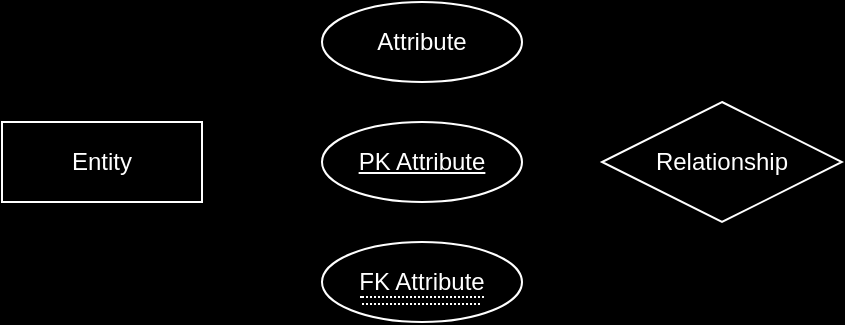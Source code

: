 <mxfile version="14.4.3" type="device" pages="5"><diagram id="R2lEEEUBdFMjLlhIrx00" name="Basic shapes"><mxGraphModel dx="1051" dy="800" grid="1" gridSize="10" guides="1" tooltips="1" connect="1" arrows="1" fold="1" page="1" pageScale="1" pageWidth="850" pageHeight="1100" background="#000000" math="0" shadow="0" extFonts="Permanent Marker^https://fonts.googleapis.com/css?family=Permanent+Marker"><root><mxCell id="0"/><mxCell id="1" parent="0"/><mxCell id="sWjn2z7VL8cJMrQNKD__-4" value="Attribute" style="ellipse;whiteSpace=wrap;html=1;align=center;strokeColor=#FFFFFF;fillColor=none;fontColor=#FFFFFF;" vertex="1" parent="1"><mxGeometry x="340" y="180" width="100" height="40" as="geometry"/></mxCell><mxCell id="sWjn2z7VL8cJMrQNKD__-5" value="PK Attribute" style="ellipse;whiteSpace=wrap;html=1;align=center;fontStyle=4;strokeColor=#FFFFFF;fillColor=none;fontColor=#FFFFFF;" vertex="1" parent="1"><mxGeometry x="340" y="240" width="100" height="40" as="geometry"/></mxCell><mxCell id="sWjn2z7VL8cJMrQNKD__-182" value="Entity" style="whiteSpace=wrap;html=1;align=center;strokeColor=#FFFFFF;fillColor=none;fontColor=#FFFFFF;" vertex="1" parent="1"><mxGeometry x="180" y="240" width="100" height="40" as="geometry"/></mxCell><mxCell id="sWjn2z7VL8cJMrQNKD__-184" value="Relationship" style="shape=rhombus;perimeter=rhombusPerimeter;whiteSpace=wrap;html=1;align=center;strokeColor=#FFFFFF;fillColor=none;fontColor=#FFFFFF;" vertex="1" parent="1"><mxGeometry x="480" y="230" width="120" height="60" as="geometry"/></mxCell><mxCell id="sWjn2z7VL8cJMrQNKD__-186" value="" style="group" vertex="1" connectable="0" parent="1"><mxGeometry x="340" y="300" width="100" height="40" as="geometry"/></mxCell><mxCell id="sWjn2z7VL8cJMrQNKD__-8" value="&lt;span style=&quot;border-bottom: 1px dotted&quot;&gt;FK Attribute&lt;/span&gt;" style="ellipse;whiteSpace=wrap;html=1;align=center;strokeColor=#FFFFFF;fillColor=none;fontColor=#FFFFFF;" vertex="1" parent="sWjn2z7VL8cJMrQNKD__-186"><mxGeometry width="100" height="40" as="geometry"/></mxCell><mxCell id="sWjn2z7VL8cJMrQNKD__-9" value="" style="endArrow=none;html=1;fontColor=#FFFFFF;strokeColor=#FFFFFF;dashed=1;dashPattern=1 1;" edge="1" parent="sWjn2z7VL8cJMrQNKD__-186"><mxGeometry width="50" height="50" relative="1" as="geometry"><mxPoint x="20" y="31" as="sourcePoint"/><mxPoint x="80" y="31" as="targetPoint"/></mxGeometry></mxCell></root></mxGraphModel></diagram><diagram name="Entities &amp; Attributes" id="x3uQBSlmDtTH4PlA1bDb"><mxGraphModel dx="1488" dy="1133" grid="1" gridSize="10" guides="1" tooltips="1" connect="1" arrows="1" fold="1" page="1" pageScale="1" pageWidth="850" pageHeight="1100" background="#000000" math="0" shadow="0" extFonts="Permanent Marker^https://fonts.googleapis.com/css?family=Permanent+Marker"><root><mxCell id="8Mt_m_WyQLmfWNq4UV26-0"/><mxCell id="8Mt_m_WyQLmfWNq4UV26-1" parent="8Mt_m_WyQLmfWNq4UV26-0"/><mxCell id="8Mt_m_WyQLmfWNq4UV26-2" value="Dog" style="whiteSpace=wrap;html=1;align=center;strokeColor=#FFFFFF;fillColor=none;fontColor=#FFFFFF;" vertex="1" parent="8Mt_m_WyQLmfWNq4UV26-1"><mxGeometry x="180" y="190" width="100" height="40" as="geometry"/></mxCell><mxCell id="8Mt_m_WyQLmfWNq4UV26-6" value="Name" style="ellipse;whiteSpace=wrap;html=1;align=center;strokeColor=#FFFFFF;fillColor=none;fontColor=#FFFFFF;" vertex="1" parent="8Mt_m_WyQLmfWNq4UV26-1"><mxGeometry x="40" y="100" width="100" height="40" as="geometry"/></mxCell><mxCell id="8Mt_m_WyQLmfWNq4UV26-7" value="Age" style="ellipse;whiteSpace=wrap;html=1;align=center;strokeColor=#FFFFFF;fillColor=none;fontColor=#FFFFFF;" vertex="1" parent="8Mt_m_WyQLmfWNq4UV26-1"><mxGeometry x="40" y="160" width="100" height="40" as="geometry"/></mxCell><mxCell id="8Mt_m_WyQLmfWNq4UV26-8" value="Breed" style="ellipse;whiteSpace=wrap;html=1;align=center;strokeColor=#FFFFFF;fillColor=none;fontColor=#FFFFFF;" vertex="1" parent="8Mt_m_WyQLmfWNq4UV26-1"><mxGeometry x="40" y="220" width="100" height="40" as="geometry"/></mxCell><mxCell id="8Mt_m_WyQLmfWNq4UV26-9" value="Sex" style="ellipse;whiteSpace=wrap;html=1;align=center;strokeColor=#FFFFFF;fillColor=none;fontColor=#FFFFFF;" vertex="1" parent="8Mt_m_WyQLmfWNq4UV26-1"><mxGeometry x="40" y="280" width="100" height="40" as="geometry"/></mxCell><mxCell id="8Mt_m_WyQLmfWNq4UV26-10" value="Fur color" style="ellipse;whiteSpace=wrap;html=1;align=center;strokeColor=#FFFFFF;fillColor=none;fontColor=#FFFFFF;" vertex="1" parent="8Mt_m_WyQLmfWNq4UV26-1"><mxGeometry x="40" y="340" width="100" height="40" as="geometry"/></mxCell><mxCell id="8Mt_m_WyQLmfWNq4UV26-11" value="" style="endArrow=none;html=1;dashed=1;dashPattern=1 1;strokeColor=#FFFFFF;fontColor=#FFFFFF;" edge="1" parent="8Mt_m_WyQLmfWNq4UV26-1" source="8Mt_m_WyQLmfWNq4UV26-2" target="8Mt_m_WyQLmfWNq4UV26-6"><mxGeometry width="50" height="50" relative="1" as="geometry"><mxPoint x="210" y="170" as="sourcePoint"/><mxPoint x="260" y="120" as="targetPoint"/></mxGeometry></mxCell><mxCell id="8Mt_m_WyQLmfWNq4UV26-12" value="" style="endArrow=none;html=1;dashed=1;dashPattern=1 1;strokeColor=#FFFFFF;fontColor=#FFFFFF;" edge="1" parent="8Mt_m_WyQLmfWNq4UV26-1" source="8Mt_m_WyQLmfWNq4UV26-2" target="8Mt_m_WyQLmfWNq4UV26-7"><mxGeometry width="50" height="50" relative="1" as="geometry"><mxPoint x="233.333" y="230" as="sourcePoint"/><mxPoint x="123.529" y="147.647" as="targetPoint"/></mxGeometry></mxCell><mxCell id="8Mt_m_WyQLmfWNq4UV26-13" value="" style="endArrow=none;html=1;dashed=1;dashPattern=1 1;strokeColor=#FFFFFF;fontColor=#FFFFFF;" edge="1" parent="8Mt_m_WyQLmfWNq4UV26-1" source="8Mt_m_WyQLmfWNq4UV26-2" target="8Mt_m_WyQLmfWNq4UV26-8"><mxGeometry width="50" height="50" relative="1" as="geometry"><mxPoint x="210" y="231.25" as="sourcePoint"/><mxPoint x="136.477" y="203.679" as="targetPoint"/></mxGeometry></mxCell><mxCell id="8Mt_m_WyQLmfWNq4UV26-14" value="" style="endArrow=none;html=1;dashed=1;dashPattern=1 1;strokeColor=#FFFFFF;fontColor=#FFFFFF;" edge="1" parent="8Mt_m_WyQLmfWNq4UV26-1" source="8Mt_m_WyQLmfWNq4UV26-2" target="8Mt_m_WyQLmfWNq4UV26-9"><mxGeometry width="50" height="50" relative="1" as="geometry"><mxPoint x="220" y="241.25" as="sourcePoint"/><mxPoint x="149.273" y="246.602" as="targetPoint"/></mxGeometry></mxCell><mxCell id="8Mt_m_WyQLmfWNq4UV26-15" value="" style="endArrow=none;html=1;dashed=1;dashPattern=1 1;strokeColor=#FFFFFF;fontColor=#FFFFFF;" edge="1" parent="8Mt_m_WyQLmfWNq4UV26-1" source="8Mt_m_WyQLmfWNq4UV26-2" target="8Mt_m_WyQLmfWNq4UV26-10"><mxGeometry width="50" height="50" relative="1" as="geometry"><mxPoint x="230" y="251.25" as="sourcePoint"/><mxPoint x="159.273" y="256.602" as="targetPoint"/></mxGeometry></mxCell><mxCell id="8Mt_m_WyQLmfWNq4UV26-16" value="Person" style="whiteSpace=wrap;html=1;align=center;strokeColor=#FFFFFF;fillColor=none;fontColor=#FFFFFF;" vertex="1" parent="8Mt_m_WyQLmfWNq4UV26-1"><mxGeometry x="480" y="190" width="100" height="40" as="geometry"/></mxCell><mxCell id="8Mt_m_WyQLmfWNq4UV26-17" value="Name" style="ellipse;whiteSpace=wrap;html=1;align=center;strokeColor=#FFFFFF;fillColor=none;fontColor=#FFFFFF;" vertex="1" parent="8Mt_m_WyQLmfWNq4UV26-1"><mxGeometry x="620" y="110" width="100" height="40" as="geometry"/></mxCell><mxCell id="8Mt_m_WyQLmfWNq4UV26-18" value="Age" style="ellipse;whiteSpace=wrap;html=1;align=center;strokeColor=#FFFFFF;fillColor=none;fontColor=#FFFFFF;" vertex="1" parent="8Mt_m_WyQLmfWNq4UV26-1"><mxGeometry x="620" y="170" width="100" height="40" as="geometry"/></mxCell><mxCell id="8Mt_m_WyQLmfWNq4UV26-19" value="Sex" style="ellipse;whiteSpace=wrap;html=1;align=center;strokeColor=#FFFFFF;fillColor=none;fontColor=#FFFFFF;" vertex="1" parent="8Mt_m_WyQLmfWNq4UV26-1"><mxGeometry x="620" y="230" width="100" height="40" as="geometry"/></mxCell><mxCell id="8Mt_m_WyQLmfWNq4UV26-20" value="Height" style="ellipse;whiteSpace=wrap;html=1;align=center;strokeColor=#FFFFFF;fillColor=none;fontColor=#FFFFFF;" vertex="1" parent="8Mt_m_WyQLmfWNq4UV26-1"><mxGeometry x="620" y="290" width="100" height="40" as="geometry"/></mxCell><mxCell id="8Mt_m_WyQLmfWNq4UV26-21" value="Weight" style="ellipse;whiteSpace=wrap;html=1;align=center;strokeColor=#FFFFFF;fillColor=none;fontColor=#FFFFFF;" vertex="1" parent="8Mt_m_WyQLmfWNq4UV26-1"><mxGeometry x="620" y="350" width="100" height="40" as="geometry"/></mxCell><mxCell id="8Mt_m_WyQLmfWNq4UV26-22" value="" style="endArrow=none;html=1;dashed=1;dashPattern=1 1;strokeColor=#FFFFFF;fontColor=#FFFFFF;" edge="1" parent="8Mt_m_WyQLmfWNq4UV26-1" source="8Mt_m_WyQLmfWNq4UV26-16" target="8Mt_m_WyQLmfWNq4UV26-17"><mxGeometry width="50" height="50" relative="1" as="geometry"><mxPoint x="520" y="180" as="sourcePoint"/><mxPoint x="570" y="130" as="targetPoint"/></mxGeometry></mxCell><mxCell id="8Mt_m_WyQLmfWNq4UV26-23" value="" style="endArrow=none;html=1;dashed=1;dashPattern=1 1;strokeColor=#FFFFFF;fontColor=#FFFFFF;" edge="1" parent="8Mt_m_WyQLmfWNq4UV26-1" source="8Mt_m_WyQLmfWNq4UV26-16" target="8Mt_m_WyQLmfWNq4UV26-18"><mxGeometry width="50" height="50" relative="1" as="geometry"><mxPoint x="543.333" y="240" as="sourcePoint"/><mxPoint x="433.529" y="157.647" as="targetPoint"/></mxGeometry></mxCell><mxCell id="8Mt_m_WyQLmfWNq4UV26-24" value="" style="endArrow=none;html=1;dashed=1;dashPattern=1 1;strokeColor=#FFFFFF;fontColor=#FFFFFF;" edge="1" parent="8Mt_m_WyQLmfWNq4UV26-1" source="8Mt_m_WyQLmfWNq4UV26-16" target="8Mt_m_WyQLmfWNq4UV26-19"><mxGeometry width="50" height="50" relative="1" as="geometry"><mxPoint x="520" y="241.25" as="sourcePoint"/><mxPoint x="446.477" y="213.679" as="targetPoint"/></mxGeometry></mxCell><mxCell id="8Mt_m_WyQLmfWNq4UV26-25" value="" style="endArrow=none;html=1;dashed=1;dashPattern=1 1;strokeColor=#FFFFFF;fontColor=#FFFFFF;" edge="1" parent="8Mt_m_WyQLmfWNq4UV26-1" source="8Mt_m_WyQLmfWNq4UV26-16" target="8Mt_m_WyQLmfWNq4UV26-20"><mxGeometry width="50" height="50" relative="1" as="geometry"><mxPoint x="530" y="251.25" as="sourcePoint"/><mxPoint x="459.273" y="256.602" as="targetPoint"/></mxGeometry></mxCell><mxCell id="8Mt_m_WyQLmfWNq4UV26-26" value="" style="endArrow=none;html=1;dashed=1;dashPattern=1 1;strokeColor=#FFFFFF;fontColor=#FFFFFF;" edge="1" parent="8Mt_m_WyQLmfWNq4UV26-1" source="8Mt_m_WyQLmfWNq4UV26-16" target="8Mt_m_WyQLmfWNq4UV26-21"><mxGeometry width="50" height="50" relative="1" as="geometry"><mxPoint x="540" y="261.25" as="sourcePoint"/><mxPoint x="469.273" y="266.602" as="targetPoint"/></mxGeometry></mxCell><mxCell id="8Mt_m_WyQLmfWNq4UV26-27" value="Chip ID" style="ellipse;whiteSpace=wrap;html=1;align=center;fontStyle=4;strokeColor=#FFFFFF;fillColor=none;fontColor=#FFFFFF;" vertex="1" parent="8Mt_m_WyQLmfWNq4UV26-1"><mxGeometry x="40" y="40" width="100" height="40" as="geometry"/></mxCell><mxCell id="8Mt_m_WyQLmfWNq4UV26-28" value="" style="endArrow=none;html=1;dashed=1;dashPattern=1 1;strokeColor=#FFFFFF;fontColor=#FFFFFF;" edge="1" parent="8Mt_m_WyQLmfWNq4UV26-1" source="8Mt_m_WyQLmfWNq4UV26-2" target="8Mt_m_WyQLmfWNq4UV26-27"><mxGeometry width="50" height="50" relative="1" as="geometry"><mxPoint x="216.667" y="230" as="sourcePoint"/><mxPoint x="121.144" y="148.124" as="targetPoint"/></mxGeometry></mxCell><mxCell id="8Mt_m_WyQLmfWNq4UV26-29" value="" style="endArrow=none;html=1;dashed=1;dashPattern=1 1;strokeColor=#FFFFFF;fontColor=#FFFFFF;" edge="1" parent="8Mt_m_WyQLmfWNq4UV26-1" source="8Mt_m_WyQLmfWNq4UV26-16" target="8Mt_m_WyQLmfWNq4UV26-30"><mxGeometry width="50" height="50" relative="1" as="geometry"><mxPoint x="563.333" y="240" as="sourcePoint"/><mxPoint x="651" y="80" as="targetPoint"/></mxGeometry></mxCell><mxCell id="8Mt_m_WyQLmfWNq4UV26-30" value="Social Security Number" style="ellipse;whiteSpace=wrap;html=1;align=center;fontStyle=4;strokeColor=#FFFFFF;fillColor=none;fontColor=#FFFFFF;" vertex="1" parent="8Mt_m_WyQLmfWNq4UV26-1"><mxGeometry x="620" y="50" width="100" height="40" as="geometry"/></mxCell></root></mxGraphModel></diagram><diagram name="Relationships" id="x3Dpfew6YXMBg5Lt1oDi"><mxGraphModel dx="893" dy="680" grid="1" gridSize="10" guides="1" tooltips="1" connect="1" arrows="1" fold="1" page="1" pageScale="1" pageWidth="850" pageHeight="1100" background="#000000" math="0" shadow="0" extFonts="Permanent Marker^https://fonts.googleapis.com/css?family=Permanent+Marker"><root><mxCell id="bvYGP_05jQYxHPNjV4Q_-0"/><mxCell id="bvYGP_05jQYxHPNjV4Q_-1" parent="bvYGP_05jQYxHPNjV4Q_-0"/><mxCell id="bvYGP_05jQYxHPNjV4Q_-2" value="Dog" style="whiteSpace=wrap;html=1;align=center;strokeColor=#FFFFFF;fillColor=none;fontColor=#FFFFFF;" vertex="1" parent="bvYGP_05jQYxHPNjV4Q_-1"><mxGeometry x="180" y="190" width="100" height="40" as="geometry"/></mxCell><mxCell id="bvYGP_05jQYxHPNjV4Q_-4" value="Name" style="ellipse;whiteSpace=wrap;html=1;align=center;strokeColor=#FFFFFF;fillColor=none;fontColor=#FFFFFF;" vertex="1" parent="bvYGP_05jQYxHPNjV4Q_-1"><mxGeometry x="40" y="100" width="100" height="40" as="geometry"/></mxCell><mxCell id="bvYGP_05jQYxHPNjV4Q_-5" value="Age" style="ellipse;whiteSpace=wrap;html=1;align=center;strokeColor=#FFFFFF;fillColor=none;fontColor=#FFFFFF;" vertex="1" parent="bvYGP_05jQYxHPNjV4Q_-1"><mxGeometry x="40" y="160" width="100" height="40" as="geometry"/></mxCell><mxCell id="bvYGP_05jQYxHPNjV4Q_-6" value="Breed" style="ellipse;whiteSpace=wrap;html=1;align=center;strokeColor=#FFFFFF;fillColor=none;fontColor=#FFFFFF;" vertex="1" parent="bvYGP_05jQYxHPNjV4Q_-1"><mxGeometry x="40" y="220" width="100" height="40" as="geometry"/></mxCell><mxCell id="bvYGP_05jQYxHPNjV4Q_-7" value="Sex" style="ellipse;whiteSpace=wrap;html=1;align=center;strokeColor=#FFFFFF;fillColor=none;fontColor=#FFFFFF;" vertex="1" parent="bvYGP_05jQYxHPNjV4Q_-1"><mxGeometry x="40" y="280" width="100" height="40" as="geometry"/></mxCell><mxCell id="bvYGP_05jQYxHPNjV4Q_-8" value="Fur color" style="ellipse;whiteSpace=wrap;html=1;align=center;strokeColor=#FFFFFF;fillColor=none;fontColor=#FFFFFF;" vertex="1" parent="bvYGP_05jQYxHPNjV4Q_-1"><mxGeometry x="40" y="340" width="100" height="40" as="geometry"/></mxCell><mxCell id="bvYGP_05jQYxHPNjV4Q_-9" value="" style="endArrow=none;html=1;dashed=1;dashPattern=1 1;strokeColor=#FFFFFF;fontColor=#FFFFFF;" edge="1" parent="bvYGP_05jQYxHPNjV4Q_-1" source="bvYGP_05jQYxHPNjV4Q_-2" target="bvYGP_05jQYxHPNjV4Q_-4"><mxGeometry width="50" height="50" relative="1" as="geometry"><mxPoint x="210" y="170" as="sourcePoint"/><mxPoint x="260" y="120" as="targetPoint"/></mxGeometry></mxCell><mxCell id="bvYGP_05jQYxHPNjV4Q_-10" value="" style="endArrow=none;html=1;dashed=1;dashPattern=1 1;strokeColor=#FFFFFF;fontColor=#FFFFFF;" edge="1" parent="bvYGP_05jQYxHPNjV4Q_-1" source="bvYGP_05jQYxHPNjV4Q_-2" target="bvYGP_05jQYxHPNjV4Q_-5"><mxGeometry width="50" height="50" relative="1" as="geometry"><mxPoint x="233.333" y="230" as="sourcePoint"/><mxPoint x="123.529" y="147.647" as="targetPoint"/></mxGeometry></mxCell><mxCell id="bvYGP_05jQYxHPNjV4Q_-11" value="" style="endArrow=none;html=1;dashed=1;dashPattern=1 1;strokeColor=#FFFFFF;fontColor=#FFFFFF;" edge="1" parent="bvYGP_05jQYxHPNjV4Q_-1" source="bvYGP_05jQYxHPNjV4Q_-2" target="bvYGP_05jQYxHPNjV4Q_-6"><mxGeometry width="50" height="50" relative="1" as="geometry"><mxPoint x="210" y="231.25" as="sourcePoint"/><mxPoint x="136.477" y="203.679" as="targetPoint"/></mxGeometry></mxCell><mxCell id="bvYGP_05jQYxHPNjV4Q_-12" value="" style="endArrow=none;html=1;dashed=1;dashPattern=1 1;strokeColor=#FFFFFF;fontColor=#FFFFFF;" edge="1" parent="bvYGP_05jQYxHPNjV4Q_-1" source="bvYGP_05jQYxHPNjV4Q_-2" target="bvYGP_05jQYxHPNjV4Q_-7"><mxGeometry width="50" height="50" relative="1" as="geometry"><mxPoint x="220" y="241.25" as="sourcePoint"/><mxPoint x="149.273" y="246.602" as="targetPoint"/></mxGeometry></mxCell><mxCell id="bvYGP_05jQYxHPNjV4Q_-13" value="" style="endArrow=none;html=1;dashed=1;dashPattern=1 1;strokeColor=#FFFFFF;fontColor=#FFFFFF;" edge="1" parent="bvYGP_05jQYxHPNjV4Q_-1" source="bvYGP_05jQYxHPNjV4Q_-2" target="bvYGP_05jQYxHPNjV4Q_-8"><mxGeometry width="50" height="50" relative="1" as="geometry"><mxPoint x="230" y="251.25" as="sourcePoint"/><mxPoint x="159.273" y="256.602" as="targetPoint"/></mxGeometry></mxCell><mxCell id="bvYGP_05jQYxHPNjV4Q_-14" value="Person" style="whiteSpace=wrap;html=1;align=center;strokeColor=#FFFFFF;fillColor=none;fontColor=#FFFFFF;" vertex="1" parent="bvYGP_05jQYxHPNjV4Q_-1"><mxGeometry x="480" y="190" width="100" height="40" as="geometry"/></mxCell><mxCell id="bvYGP_05jQYxHPNjV4Q_-15" value="Name" style="ellipse;whiteSpace=wrap;html=1;align=center;strokeColor=#FFFFFF;fillColor=none;fontColor=#FFFFFF;" vertex="1" parent="bvYGP_05jQYxHPNjV4Q_-1"><mxGeometry x="620" y="110" width="100" height="40" as="geometry"/></mxCell><mxCell id="bvYGP_05jQYxHPNjV4Q_-16" value="Age" style="ellipse;whiteSpace=wrap;html=1;align=center;strokeColor=#FFFFFF;fillColor=none;fontColor=#FFFFFF;" vertex="1" parent="bvYGP_05jQYxHPNjV4Q_-1"><mxGeometry x="620" y="170" width="100" height="40" as="geometry"/></mxCell><mxCell id="bvYGP_05jQYxHPNjV4Q_-17" value="Sex" style="ellipse;whiteSpace=wrap;html=1;align=center;strokeColor=#FFFFFF;fillColor=none;fontColor=#FFFFFF;" vertex="1" parent="bvYGP_05jQYxHPNjV4Q_-1"><mxGeometry x="620" y="230" width="100" height="40" as="geometry"/></mxCell><mxCell id="bvYGP_05jQYxHPNjV4Q_-18" value="Height" style="ellipse;whiteSpace=wrap;html=1;align=center;strokeColor=#FFFFFF;fillColor=none;fontColor=#FFFFFF;" vertex="1" parent="bvYGP_05jQYxHPNjV4Q_-1"><mxGeometry x="620" y="290" width="100" height="40" as="geometry"/></mxCell><mxCell id="bvYGP_05jQYxHPNjV4Q_-19" value="Weight" style="ellipse;whiteSpace=wrap;html=1;align=center;strokeColor=#FFFFFF;fillColor=none;fontColor=#FFFFFF;" vertex="1" parent="bvYGP_05jQYxHPNjV4Q_-1"><mxGeometry x="620" y="350" width="100" height="40" as="geometry"/></mxCell><mxCell id="bvYGP_05jQYxHPNjV4Q_-20" value="" style="endArrow=none;html=1;dashed=1;dashPattern=1 1;strokeColor=#FFFFFF;fontColor=#FFFFFF;" edge="1" parent="bvYGP_05jQYxHPNjV4Q_-1" source="bvYGP_05jQYxHPNjV4Q_-14" target="bvYGP_05jQYxHPNjV4Q_-15"><mxGeometry width="50" height="50" relative="1" as="geometry"><mxPoint x="520" y="180" as="sourcePoint"/><mxPoint x="570" y="130" as="targetPoint"/></mxGeometry></mxCell><mxCell id="bvYGP_05jQYxHPNjV4Q_-21" value="" style="endArrow=none;html=1;dashed=1;dashPattern=1 1;strokeColor=#FFFFFF;fontColor=#FFFFFF;" edge="1" parent="bvYGP_05jQYxHPNjV4Q_-1" source="bvYGP_05jQYxHPNjV4Q_-14" target="bvYGP_05jQYxHPNjV4Q_-16"><mxGeometry width="50" height="50" relative="1" as="geometry"><mxPoint x="543.333" y="240" as="sourcePoint"/><mxPoint x="433.529" y="157.647" as="targetPoint"/></mxGeometry></mxCell><mxCell id="bvYGP_05jQYxHPNjV4Q_-22" value="" style="endArrow=none;html=1;dashed=1;dashPattern=1 1;strokeColor=#FFFFFF;fontColor=#FFFFFF;" edge="1" parent="bvYGP_05jQYxHPNjV4Q_-1" source="bvYGP_05jQYxHPNjV4Q_-14" target="bvYGP_05jQYxHPNjV4Q_-17"><mxGeometry width="50" height="50" relative="1" as="geometry"><mxPoint x="520" y="241.25" as="sourcePoint"/><mxPoint x="446.477" y="213.679" as="targetPoint"/></mxGeometry></mxCell><mxCell id="bvYGP_05jQYxHPNjV4Q_-23" value="" style="endArrow=none;html=1;dashed=1;dashPattern=1 1;strokeColor=#FFFFFF;fontColor=#FFFFFF;" edge="1" parent="bvYGP_05jQYxHPNjV4Q_-1" source="bvYGP_05jQYxHPNjV4Q_-14" target="bvYGP_05jQYxHPNjV4Q_-18"><mxGeometry width="50" height="50" relative="1" as="geometry"><mxPoint x="530" y="251.25" as="sourcePoint"/><mxPoint x="459.273" y="256.602" as="targetPoint"/></mxGeometry></mxCell><mxCell id="bvYGP_05jQYxHPNjV4Q_-24" value="" style="endArrow=none;html=1;dashed=1;dashPattern=1 1;strokeColor=#FFFFFF;fontColor=#FFFFFF;" edge="1" parent="bvYGP_05jQYxHPNjV4Q_-1" source="bvYGP_05jQYxHPNjV4Q_-14" target="bvYGP_05jQYxHPNjV4Q_-19"><mxGeometry width="50" height="50" relative="1" as="geometry"><mxPoint x="540" y="261.25" as="sourcePoint"/><mxPoint x="469.273" y="266.602" as="targetPoint"/></mxGeometry></mxCell><mxCell id="bvYGP_05jQYxHPNjV4Q_-25" value="Chip ID" style="ellipse;whiteSpace=wrap;html=1;align=center;fontStyle=4;strokeColor=#FFFFFF;fillColor=none;fontColor=#FFFFFF;" vertex="1" parent="bvYGP_05jQYxHPNjV4Q_-1"><mxGeometry x="40" y="40" width="100" height="40" as="geometry"/></mxCell><mxCell id="bvYGP_05jQYxHPNjV4Q_-26" value="" style="endArrow=none;html=1;dashed=1;dashPattern=1 1;strokeColor=#FFFFFF;fontColor=#FFFFFF;" edge="1" parent="bvYGP_05jQYxHPNjV4Q_-1" source="bvYGP_05jQYxHPNjV4Q_-2" target="bvYGP_05jQYxHPNjV4Q_-25"><mxGeometry width="50" height="50" relative="1" as="geometry"><mxPoint x="216.667" y="230" as="sourcePoint"/><mxPoint x="121.144" y="148.124" as="targetPoint"/></mxGeometry></mxCell><mxCell id="bvYGP_05jQYxHPNjV4Q_-27" value="" style="endArrow=none;html=1;dashed=1;dashPattern=1 1;strokeColor=#FFFFFF;fontColor=#FFFFFF;" edge="1" parent="bvYGP_05jQYxHPNjV4Q_-1" source="bvYGP_05jQYxHPNjV4Q_-14" target="bvYGP_05jQYxHPNjV4Q_-28"><mxGeometry width="50" height="50" relative="1" as="geometry"><mxPoint x="563.333" y="240" as="sourcePoint"/><mxPoint x="651" y="80" as="targetPoint"/></mxGeometry></mxCell><mxCell id="bvYGP_05jQYxHPNjV4Q_-28" value="Social Security Number" style="ellipse;whiteSpace=wrap;html=1;align=center;fontStyle=4;strokeColor=#FFFFFF;fillColor=none;fontColor=#FFFFFF;" vertex="1" parent="bvYGP_05jQYxHPNjV4Q_-1"><mxGeometry x="620" y="50" width="100" height="40" as="geometry"/></mxCell><mxCell id="bvYGP_05jQYxHPNjV4Q_-31" value="Owns" style="shape=rhombus;perimeter=rhombusPerimeter;whiteSpace=wrap;html=1;align=center;strokeColor=#FFFFFF;fillColor=none;fontColor=#FFFFFF;" vertex="1" parent="bvYGP_05jQYxHPNjV4Q_-1"><mxGeometry x="320" y="180" width="120" height="60" as="geometry"/></mxCell><mxCell id="bvYGP_05jQYxHPNjV4Q_-32" value="" style="endArrow=none;html=1;dashed=1;dashPattern=1 1;strokeColor=#FFFFFF;fontColor=#FFFFFF;entryX=0;entryY=0.5;entryDx=0;entryDy=0;" edge="1" parent="bvYGP_05jQYxHPNjV4Q_-1" source="bvYGP_05jQYxHPNjV4Q_-2" target="bvYGP_05jQYxHPNjV4Q_-31"><mxGeometry width="50" height="50" relative="1" as="geometry"><mxPoint x="277.5" y="240.0" as="sourcePoint"/><mxPoint x="360.968" y="284.516" as="targetPoint"/></mxGeometry></mxCell><mxCell id="bvYGP_05jQYxHPNjV4Q_-33" value="" style="endArrow=none;html=1;dashed=1;dashPattern=1 1;strokeColor=#FFFFFF;fontColor=#FFFFFF;entryX=1;entryY=0.5;entryDx=0;entryDy=0;" edge="1" parent="bvYGP_05jQYxHPNjV4Q_-1" source="bvYGP_05jQYxHPNjV4Q_-14" target="bvYGP_05jQYxHPNjV4Q_-31"><mxGeometry width="50" height="50" relative="1" as="geometry"><mxPoint x="270.0" y="200.0" as="sourcePoint"/><mxPoint x="364.286" y="137.143" as="targetPoint"/></mxGeometry></mxCell><mxCell id="_oiNv1voT7NBTlwxmMAq-0" value="Dog" style="whiteSpace=wrap;html=1;align=center;strokeColor=#FFFFFF;fillColor=none;fontColor=#FFFFFF;" vertex="1" parent="bvYGP_05jQYxHPNjV4Q_-1"><mxGeometry x="180" y="670" width="100" height="40" as="geometry"/></mxCell><mxCell id="_oiNv1voT7NBTlwxmMAq-1" value="Bites" style="shape=rhombus;perimeter=rhombusPerimeter;whiteSpace=wrap;html=1;align=center;strokeColor=#FFFFFF;fillColor=none;fontColor=#FFFFFF;" vertex="1" parent="bvYGP_05jQYxHPNjV4Q_-1"><mxGeometry x="320" y="740" width="120" height="60" as="geometry"/></mxCell><mxCell id="_oiNv1voT7NBTlwxmMAq-2" value="Name" style="ellipse;whiteSpace=wrap;html=1;align=center;strokeColor=#FFFFFF;fillColor=none;fontColor=#FFFFFF;" vertex="1" parent="bvYGP_05jQYxHPNjV4Q_-1"><mxGeometry x="40" y="580" width="100" height="40" as="geometry"/></mxCell><mxCell id="_oiNv1voT7NBTlwxmMAq-3" value="Age" style="ellipse;whiteSpace=wrap;html=1;align=center;strokeColor=#FFFFFF;fillColor=none;fontColor=#FFFFFF;" vertex="1" parent="bvYGP_05jQYxHPNjV4Q_-1"><mxGeometry x="40" y="640" width="100" height="40" as="geometry"/></mxCell><mxCell id="_oiNv1voT7NBTlwxmMAq-4" value="Breed" style="ellipse;whiteSpace=wrap;html=1;align=center;strokeColor=#FFFFFF;fillColor=none;fontColor=#FFFFFF;" vertex="1" parent="bvYGP_05jQYxHPNjV4Q_-1"><mxGeometry x="40" y="700" width="100" height="40" as="geometry"/></mxCell><mxCell id="_oiNv1voT7NBTlwxmMAq-5" value="Sex" style="ellipse;whiteSpace=wrap;html=1;align=center;strokeColor=#FFFFFF;fillColor=none;fontColor=#FFFFFF;" vertex="1" parent="bvYGP_05jQYxHPNjV4Q_-1"><mxGeometry x="40" y="760" width="100" height="40" as="geometry"/></mxCell><mxCell id="_oiNv1voT7NBTlwxmMAq-6" value="Fur color" style="ellipse;whiteSpace=wrap;html=1;align=center;strokeColor=#FFFFFF;fillColor=none;fontColor=#FFFFFF;" vertex="1" parent="bvYGP_05jQYxHPNjV4Q_-1"><mxGeometry x="40" y="820" width="100" height="40" as="geometry"/></mxCell><mxCell id="_oiNv1voT7NBTlwxmMAq-7" value="" style="endArrow=none;html=1;dashed=1;dashPattern=1 1;strokeColor=#FFFFFF;fontColor=#FFFFFF;" edge="1" parent="bvYGP_05jQYxHPNjV4Q_-1" source="_oiNv1voT7NBTlwxmMAq-0" target="_oiNv1voT7NBTlwxmMAq-2"><mxGeometry width="50" height="50" relative="1" as="geometry"><mxPoint x="210" y="650" as="sourcePoint"/><mxPoint x="260" y="600" as="targetPoint"/></mxGeometry></mxCell><mxCell id="_oiNv1voT7NBTlwxmMAq-8" value="" style="endArrow=none;html=1;dashed=1;dashPattern=1 1;strokeColor=#FFFFFF;fontColor=#FFFFFF;" edge="1" parent="bvYGP_05jQYxHPNjV4Q_-1" source="_oiNv1voT7NBTlwxmMAq-0" target="_oiNv1voT7NBTlwxmMAq-3"><mxGeometry width="50" height="50" relative="1" as="geometry"><mxPoint x="233.333" y="710" as="sourcePoint"/><mxPoint x="123.529" y="627.647" as="targetPoint"/></mxGeometry></mxCell><mxCell id="_oiNv1voT7NBTlwxmMAq-9" value="" style="endArrow=none;html=1;dashed=1;dashPattern=1 1;strokeColor=#FFFFFF;fontColor=#FFFFFF;" edge="1" parent="bvYGP_05jQYxHPNjV4Q_-1" source="_oiNv1voT7NBTlwxmMAq-0" target="_oiNv1voT7NBTlwxmMAq-4"><mxGeometry width="50" height="50" relative="1" as="geometry"><mxPoint x="210" y="711.25" as="sourcePoint"/><mxPoint x="136.477" y="683.679" as="targetPoint"/></mxGeometry></mxCell><mxCell id="_oiNv1voT7NBTlwxmMAq-10" value="" style="endArrow=none;html=1;dashed=1;dashPattern=1 1;strokeColor=#FFFFFF;fontColor=#FFFFFF;" edge="1" parent="bvYGP_05jQYxHPNjV4Q_-1" source="_oiNv1voT7NBTlwxmMAq-0" target="_oiNv1voT7NBTlwxmMAq-5"><mxGeometry width="50" height="50" relative="1" as="geometry"><mxPoint x="220" y="721.25" as="sourcePoint"/><mxPoint x="149.273" y="726.602" as="targetPoint"/></mxGeometry></mxCell><mxCell id="_oiNv1voT7NBTlwxmMAq-11" value="" style="endArrow=none;html=1;dashed=1;dashPattern=1 1;strokeColor=#FFFFFF;fontColor=#FFFFFF;" edge="1" parent="bvYGP_05jQYxHPNjV4Q_-1" source="_oiNv1voT7NBTlwxmMAq-0" target="_oiNv1voT7NBTlwxmMAq-6"><mxGeometry width="50" height="50" relative="1" as="geometry"><mxPoint x="230" y="731.25" as="sourcePoint"/><mxPoint x="159.273" y="736.602" as="targetPoint"/></mxGeometry></mxCell><mxCell id="_oiNv1voT7NBTlwxmMAq-12" value="Person" style="whiteSpace=wrap;html=1;align=center;strokeColor=#FFFFFF;fillColor=none;fontColor=#FFFFFF;" vertex="1" parent="bvYGP_05jQYxHPNjV4Q_-1"><mxGeometry x="480" y="670" width="100" height="40" as="geometry"/></mxCell><mxCell id="_oiNv1voT7NBTlwxmMAq-13" value="Name" style="ellipse;whiteSpace=wrap;html=1;align=center;strokeColor=#FFFFFF;fillColor=none;fontColor=#FFFFFF;" vertex="1" parent="bvYGP_05jQYxHPNjV4Q_-1"><mxGeometry x="620" y="590" width="100" height="40" as="geometry"/></mxCell><mxCell id="_oiNv1voT7NBTlwxmMAq-14" value="Age" style="ellipse;whiteSpace=wrap;html=1;align=center;strokeColor=#FFFFFF;fillColor=none;fontColor=#FFFFFF;" vertex="1" parent="bvYGP_05jQYxHPNjV4Q_-1"><mxGeometry x="620" y="650" width="100" height="40" as="geometry"/></mxCell><mxCell id="_oiNv1voT7NBTlwxmMAq-15" value="Sex" style="ellipse;whiteSpace=wrap;html=1;align=center;strokeColor=#FFFFFF;fillColor=none;fontColor=#FFFFFF;" vertex="1" parent="bvYGP_05jQYxHPNjV4Q_-1"><mxGeometry x="620" y="710" width="100" height="40" as="geometry"/></mxCell><mxCell id="_oiNv1voT7NBTlwxmMAq-16" value="Height" style="ellipse;whiteSpace=wrap;html=1;align=center;strokeColor=#FFFFFF;fillColor=none;fontColor=#FFFFFF;" vertex="1" parent="bvYGP_05jQYxHPNjV4Q_-1"><mxGeometry x="620" y="770" width="100" height="40" as="geometry"/></mxCell><mxCell id="_oiNv1voT7NBTlwxmMAq-17" value="Weight" style="ellipse;whiteSpace=wrap;html=1;align=center;strokeColor=#FFFFFF;fillColor=none;fontColor=#FFFFFF;" vertex="1" parent="bvYGP_05jQYxHPNjV4Q_-1"><mxGeometry x="620" y="830" width="100" height="40" as="geometry"/></mxCell><mxCell id="_oiNv1voT7NBTlwxmMAq-18" value="" style="endArrow=none;html=1;dashed=1;dashPattern=1 1;strokeColor=#FFFFFF;fontColor=#FFFFFF;" edge="1" parent="bvYGP_05jQYxHPNjV4Q_-1" source="_oiNv1voT7NBTlwxmMAq-12" target="_oiNv1voT7NBTlwxmMAq-13"><mxGeometry width="50" height="50" relative="1" as="geometry"><mxPoint x="520" y="660" as="sourcePoint"/><mxPoint x="570" y="610" as="targetPoint"/></mxGeometry></mxCell><mxCell id="_oiNv1voT7NBTlwxmMAq-19" value="" style="endArrow=none;html=1;dashed=1;dashPattern=1 1;strokeColor=#FFFFFF;fontColor=#FFFFFF;" edge="1" parent="bvYGP_05jQYxHPNjV4Q_-1" source="_oiNv1voT7NBTlwxmMAq-12" target="_oiNv1voT7NBTlwxmMAq-14"><mxGeometry width="50" height="50" relative="1" as="geometry"><mxPoint x="543.333" y="720" as="sourcePoint"/><mxPoint x="433.529" y="637.647" as="targetPoint"/></mxGeometry></mxCell><mxCell id="_oiNv1voT7NBTlwxmMAq-20" value="" style="endArrow=none;html=1;dashed=1;dashPattern=1 1;strokeColor=#FFFFFF;fontColor=#FFFFFF;" edge="1" parent="bvYGP_05jQYxHPNjV4Q_-1" source="_oiNv1voT7NBTlwxmMAq-12" target="_oiNv1voT7NBTlwxmMAq-15"><mxGeometry width="50" height="50" relative="1" as="geometry"><mxPoint x="520" y="721.25" as="sourcePoint"/><mxPoint x="446.477" y="693.679" as="targetPoint"/></mxGeometry></mxCell><mxCell id="_oiNv1voT7NBTlwxmMAq-21" value="" style="endArrow=none;html=1;dashed=1;dashPattern=1 1;strokeColor=#FFFFFF;fontColor=#FFFFFF;" edge="1" parent="bvYGP_05jQYxHPNjV4Q_-1" source="_oiNv1voT7NBTlwxmMAq-12" target="_oiNv1voT7NBTlwxmMAq-16"><mxGeometry width="50" height="50" relative="1" as="geometry"><mxPoint x="530" y="731.25" as="sourcePoint"/><mxPoint x="459.273" y="736.602" as="targetPoint"/></mxGeometry></mxCell><mxCell id="_oiNv1voT7NBTlwxmMAq-22" value="" style="endArrow=none;html=1;dashed=1;dashPattern=1 1;strokeColor=#FFFFFF;fontColor=#FFFFFF;" edge="1" parent="bvYGP_05jQYxHPNjV4Q_-1" source="_oiNv1voT7NBTlwxmMAq-12" target="_oiNv1voT7NBTlwxmMAq-17"><mxGeometry width="50" height="50" relative="1" as="geometry"><mxPoint x="540" y="741.25" as="sourcePoint"/><mxPoint x="469.273" y="746.602" as="targetPoint"/></mxGeometry></mxCell><mxCell id="_oiNv1voT7NBTlwxmMAq-23" value="Chip ID" style="ellipse;whiteSpace=wrap;html=1;align=center;fontStyle=4;strokeColor=#FFFFFF;fillColor=none;fontColor=#FFFFFF;" vertex="1" parent="bvYGP_05jQYxHPNjV4Q_-1"><mxGeometry x="40" y="520" width="100" height="40" as="geometry"/></mxCell><mxCell id="_oiNv1voT7NBTlwxmMAq-24" value="" style="endArrow=none;html=1;dashed=1;dashPattern=1 1;strokeColor=#FFFFFF;fontColor=#FFFFFF;" edge="1" parent="bvYGP_05jQYxHPNjV4Q_-1" source="_oiNv1voT7NBTlwxmMAq-0" target="_oiNv1voT7NBTlwxmMAq-23"><mxGeometry width="50" height="50" relative="1" as="geometry"><mxPoint x="216.667" y="710" as="sourcePoint"/><mxPoint x="121.144" y="628.124" as="targetPoint"/></mxGeometry></mxCell><mxCell id="_oiNv1voT7NBTlwxmMAq-25" value="" style="endArrow=none;html=1;dashed=1;dashPattern=1 1;strokeColor=#FFFFFF;fontColor=#FFFFFF;" edge="1" parent="bvYGP_05jQYxHPNjV4Q_-1" source="_oiNv1voT7NBTlwxmMAq-12" target="_oiNv1voT7NBTlwxmMAq-26"><mxGeometry width="50" height="50" relative="1" as="geometry"><mxPoint x="563.333" y="720" as="sourcePoint"/><mxPoint x="651" y="560" as="targetPoint"/></mxGeometry></mxCell><mxCell id="_oiNv1voT7NBTlwxmMAq-26" value="Social Security Number" style="ellipse;whiteSpace=wrap;html=1;align=center;fontStyle=4;strokeColor=#FFFFFF;fillColor=none;fontColor=#FFFFFF;" vertex="1" parent="bvYGP_05jQYxHPNjV4Q_-1"><mxGeometry x="620" y="530" width="100" height="40" as="geometry"/></mxCell><mxCell id="_oiNv1voT7NBTlwxmMAq-27" value="" style="endArrow=none;html=1;dashed=1;dashPattern=1 1;strokeColor=#FFFFFF;fontColor=#FFFFFF;entryX=0;entryY=0.5;entryDx=0;entryDy=0;" edge="1" parent="bvYGP_05jQYxHPNjV4Q_-1" source="_oiNv1voT7NBTlwxmMAq-0" target="_oiNv1voT7NBTlwxmMAq-1"><mxGeometry width="50" height="50" relative="1" as="geometry"><mxPoint x="270" y="650" as="sourcePoint"/><mxPoint x="320" y="600" as="targetPoint"/></mxGeometry></mxCell><mxCell id="_oiNv1voT7NBTlwxmMAq-28" value="" style="endArrow=none;html=1;dashed=1;dashPattern=1 1;strokeColor=#FFFFFF;fontColor=#FFFFFF;exitX=1;exitY=0.5;exitDx=0;exitDy=0;" edge="1" parent="bvYGP_05jQYxHPNjV4Q_-1" source="_oiNv1voT7NBTlwxmMAq-1" target="_oiNv1voT7NBTlwxmMAq-12"><mxGeometry width="50" height="50" relative="1" as="geometry"><mxPoint x="290" y="700" as="sourcePoint"/><mxPoint x="330" y="700" as="targetPoint"/></mxGeometry></mxCell><mxCell id="_oiNv1voT7NBTlwxmMAq-29" value="Owns" style="shape=rhombus;perimeter=rhombusPerimeter;whiteSpace=wrap;html=1;align=center;strokeColor=#FFFFFF;fillColor=none;fontColor=#FFFFFF;" vertex="1" parent="bvYGP_05jQYxHPNjV4Q_-1"><mxGeometry x="320" y="560" width="120" height="60" as="geometry"/></mxCell><mxCell id="_oiNv1voT7NBTlwxmMAq-30" value="" style="endArrow=none;html=1;dashed=1;dashPattern=1 1;strokeColor=#FFFFFF;fontColor=#FFFFFF;entryX=0;entryY=0.5;entryDx=0;entryDy=0;" edge="1" parent="bvYGP_05jQYxHPNjV4Q_-1" source="_oiNv1voT7NBTlwxmMAq-0" target="_oiNv1voT7NBTlwxmMAq-29"><mxGeometry width="50" height="50" relative="1" as="geometry"><mxPoint x="277.5" y="720.0" as="sourcePoint"/><mxPoint x="360.968" y="764.516" as="targetPoint"/></mxGeometry></mxCell><mxCell id="_oiNv1voT7NBTlwxmMAq-31" value="" style="endArrow=none;html=1;dashed=1;dashPattern=1 1;strokeColor=#FFFFFF;fontColor=#FFFFFF;entryX=1;entryY=0.5;entryDx=0;entryDy=0;" edge="1" parent="bvYGP_05jQYxHPNjV4Q_-1" source="_oiNv1voT7NBTlwxmMAq-12" target="_oiNv1voT7NBTlwxmMAq-29"><mxGeometry width="50" height="50" relative="1" as="geometry"><mxPoint x="270.0" y="680.0" as="sourcePoint"/><mxPoint x="364.286" y="617.143" as="targetPoint"/></mxGeometry></mxCell><mxCell id="sqYCb5PSZVE5MFwcgdLD-0" value="Dog" style="whiteSpace=wrap;html=1;align=center;strokeColor=#FFFFFF;fillColor=none;fontColor=#FFFFFF;" vertex="1" parent="bvYGP_05jQYxHPNjV4Q_-1"><mxGeometry x="328" y="1030" width="100" height="40" as="geometry"/></mxCell><mxCell id="sqYCb5PSZVE5MFwcgdLD-1" value="Eats" style="shape=rhombus;perimeter=rhombusPerimeter;whiteSpace=wrap;html=1;align=center;strokeColor=#FFFFFF;fillColor=none;fontColor=#FFFFFF;" vertex="1" parent="bvYGP_05jQYxHPNjV4Q_-1"><mxGeometry x="320" y="910" width="120" height="60" as="geometry"/></mxCell><mxCell id="sqYCb5PSZVE5MFwcgdLD-2" value="" style="endArrow=none;html=1;dashed=1;dashPattern=1 1;strokeColor=#FFFFFF;fontColor=#FFFFFF;entryX=0;entryY=0.5;entryDx=0;entryDy=0;exitX=0;exitY=0;exitDx=0;exitDy=0;" edge="1" parent="bvYGP_05jQYxHPNjV4Q_-1" source="sqYCb5PSZVE5MFwcgdLD-0" target="sqYCb5PSZVE5MFwcgdLD-1"><mxGeometry width="50" height="50" relative="1" as="geometry"><mxPoint x="425.5" y="1080.0" as="sourcePoint"/><mxPoint x="508.968" y="1124.516" as="targetPoint"/></mxGeometry></mxCell><mxCell id="sqYCb5PSZVE5MFwcgdLD-3" value="" style="endArrow=none;html=1;dashed=1;dashPattern=1 1;strokeColor=#FFFFFF;fontColor=#FFFFFF;entryX=1;entryY=0.5;entryDx=0;entryDy=0;exitX=1;exitY=0;exitDx=0;exitDy=0;" edge="1" parent="bvYGP_05jQYxHPNjV4Q_-1" source="sqYCb5PSZVE5MFwcgdLD-0" target="sqYCb5PSZVE5MFwcgdLD-1"><mxGeometry width="50" height="50" relative="1" as="geometry"><mxPoint x="660" y="1030.0" as="sourcePoint"/><mxPoint x="512.286" y="977.143" as="targetPoint"/></mxGeometry></mxCell></root></mxGraphModel></diagram><diagram name="Cardinality" id="XzGUDduIAus42WusO9PC"><mxGraphModel dx="1488" dy="1133" grid="1" gridSize="10" guides="1" tooltips="1" connect="1" arrows="1" fold="1" page="1" pageScale="1" pageWidth="850" pageHeight="1100" background="#000000" math="0" shadow="0" extFonts="Permanent Marker^https://fonts.googleapis.com/css?family=Permanent+Marker"><root><mxCell id="6xgz0-SXkUy2ECgjSvAP-0"/><mxCell id="6xgz0-SXkUy2ECgjSvAP-1" parent="6xgz0-SXkUy2ECgjSvAP-0"/><mxCell id="6xgz0-SXkUy2ECgjSvAP-34" value="Dog" style="whiteSpace=wrap;html=1;align=center;strokeColor=#FFFFFF;fillColor=none;fontColor=#FFFFFF;" vertex="1" parent="6xgz0-SXkUy2ECgjSvAP-1"><mxGeometry x="88" y="160" width="100" height="40" as="geometry"/></mxCell><mxCell id="6xgz0-SXkUy2ECgjSvAP-35" value="Eats" style="shape=rhombus;perimeter=rhombusPerimeter;whiteSpace=wrap;html=1;align=center;strokeColor=#FFFFFF;fillColor=none;fontColor=#FFFFFF;" vertex="1" parent="6xgz0-SXkUy2ECgjSvAP-1"><mxGeometry x="80" y="40" width="120" height="60" as="geometry"/></mxCell><mxCell id="6xgz0-SXkUy2ECgjSvAP-36" value="" style="endArrow=none;html=1;dashed=1;dashPattern=1 1;strokeColor=#FFFFFF;fontColor=#FFFFFF;entryX=0;entryY=0.5;entryDx=0;entryDy=0;exitX=0;exitY=0;exitDx=0;exitDy=0;" edge="1" parent="6xgz0-SXkUy2ECgjSvAP-1" source="6xgz0-SXkUy2ECgjSvAP-34" target="6xgz0-SXkUy2ECgjSvAP-35"><mxGeometry width="50" height="50" relative="1" as="geometry"><mxPoint x="185.5" y="210.0" as="sourcePoint"/><mxPoint x="268.968" y="254.516" as="targetPoint"/></mxGeometry></mxCell><mxCell id="Bxhf7ZY1RS0iAzRQfagt-8" value="&lt;span style=&quot;background-color: rgb(0 , 0 , 0)&quot;&gt;M&lt;/span&gt;" style="edgeLabel;html=1;align=center;verticalAlign=middle;resizable=0;points=[];fontColor=#FFFFFF;" vertex="1" connectable="0" parent="6xgz0-SXkUy2ECgjSvAP-36"><mxGeometry x="0.696" y="1" relative="1" as="geometry"><mxPoint x="7.79" y="66.35" as="offset"/></mxGeometry></mxCell><mxCell id="6xgz0-SXkUy2ECgjSvAP-37" value="" style="endArrow=none;html=1;dashed=1;dashPattern=1 1;strokeColor=#FFFFFF;fontColor=#FFFFFF;entryX=1;entryY=0.5;entryDx=0;entryDy=0;exitX=1;exitY=0;exitDx=0;exitDy=0;" edge="1" parent="6xgz0-SXkUy2ECgjSvAP-1" source="6xgz0-SXkUy2ECgjSvAP-34" target="6xgz0-SXkUy2ECgjSvAP-35"><mxGeometry width="50" height="50" relative="1" as="geometry"><mxPoint x="420" y="160.0" as="sourcePoint"/><mxPoint x="272.286" y="107.143" as="targetPoint"/></mxGeometry></mxCell><mxCell id="Bxhf7ZY1RS0iAzRQfagt-6" value="&lt;span style=&quot;background-color: rgb(0 , 0 , 0)&quot;&gt;1&lt;/span&gt;" style="edgeLabel;html=1;align=center;verticalAlign=middle;resizable=0;points=[];fontColor=#FFFFFF;" vertex="1" connectable="0" parent="6xgz0-SXkUy2ECgjSvAP-37"><mxGeometry x="0.557" y="-1" relative="1" as="geometry"><mxPoint as="offset"/></mxGeometry></mxCell><mxCell id="6xgz0-SXkUy2ECgjSvAP-38" value="Entity" style="whiteSpace=wrap;html=1;align=center;strokeColor=#FFFFFF;fillColor=none;fontColor=#FFFFFF;" vertex="1" parent="6xgz0-SXkUy2ECgjSvAP-1"><mxGeometry x="365.5" y="50" width="100" height="40" as="geometry"/></mxCell><mxCell id="6xgz0-SXkUy2ECgjSvAP-39" value="Relationship" style="shape=rhombus;perimeter=rhombusPerimeter;whiteSpace=wrap;html=1;align=center;strokeColor=#FFFFFF;fillColor=none;fontColor=#FFFFFF;" vertex="1" parent="6xgz0-SXkUy2ECgjSvAP-1"><mxGeometry x="497.5" y="40" width="120" height="60" as="geometry"/></mxCell><mxCell id="6xgz0-SXkUy2ECgjSvAP-40" value="Entity" style="whiteSpace=wrap;html=1;align=center;strokeColor=#FFFFFF;fillColor=none;fontColor=#FFFFFF;" vertex="1" parent="6xgz0-SXkUy2ECgjSvAP-1"><mxGeometry x="657.5" y="50" width="100" height="40" as="geometry"/></mxCell><mxCell id="6xgz0-SXkUy2ECgjSvAP-41" value="" style="endArrow=none;html=1;rounded=0;dashed=1;dashPattern=1 1;strokeColor=#FFFFFF;fontColor=#FFFFFF;" edge="1" parent="6xgz0-SXkUy2ECgjSvAP-1" source="6xgz0-SXkUy2ECgjSvAP-38" target="6xgz0-SXkUy2ECgjSvAP-39"><mxGeometry relative="1" as="geometry"><mxPoint x="517.5" as="sourcePoint"/><mxPoint x="677.5" as="targetPoint"/></mxGeometry></mxCell><mxCell id="6xgz0-SXkUy2ECgjSvAP-42" value="&lt;font color=&quot;#ffffff&quot;&gt;M&lt;/font&gt;" style="resizable=0;html=1;align=left;verticalAlign=bottom;" connectable="0" vertex="1" parent="6xgz0-SXkUy2ECgjSvAP-41"><mxGeometry x="-1" relative="1" as="geometry"><mxPoint x="5" as="offset"/></mxGeometry></mxCell><mxCell id="6xgz0-SXkUy2ECgjSvAP-43" value="" style="resizable=0;html=1;align=right;verticalAlign=bottom;fontColor=#FFFFFF;" connectable="0" vertex="1" parent="6xgz0-SXkUy2ECgjSvAP-41"><mxGeometry x="1" relative="1" as="geometry"/></mxCell><mxCell id="6xgz0-SXkUy2ECgjSvAP-44" value="" style="endArrow=none;html=1;rounded=0;dashed=1;dashPattern=1 1;strokeColor=#FFFFFF;fontColor=#FFFFFF;" edge="1" parent="6xgz0-SXkUy2ECgjSvAP-1" source="6xgz0-SXkUy2ECgjSvAP-39" target="6xgz0-SXkUy2ECgjSvAP-40"><mxGeometry relative="1" as="geometry"><mxPoint x="475.5" y="80" as="sourcePoint"/><mxPoint x="507.5" y="80" as="targetPoint"/></mxGeometry></mxCell><mxCell id="6xgz0-SXkUy2ECgjSvAP-45" value="" style="resizable=0;html=1;align=left;verticalAlign=bottom;" connectable="0" vertex="1" parent="6xgz0-SXkUy2ECgjSvAP-44"><mxGeometry x="-1" relative="1" as="geometry"/></mxCell><mxCell id="6xgz0-SXkUy2ECgjSvAP-46" value="N" style="resizable=0;html=1;align=right;verticalAlign=bottom;fontColor=#FFFFFF;" connectable="0" vertex="1" parent="6xgz0-SXkUy2ECgjSvAP-44"><mxGeometry x="1" relative="1" as="geometry"><mxPoint x="-7" as="offset"/></mxGeometry></mxCell><mxCell id="6xgz0-SXkUy2ECgjSvAP-47" value="Cyclops" style="whiteSpace=wrap;html=1;align=center;strokeColor=#FFFFFF;fillColor=none;fontColor=#FFFFFF;" vertex="1" parent="6xgz0-SXkUy2ECgjSvAP-1"><mxGeometry x="365.5" y="170" width="100" height="40" as="geometry"/></mxCell><mxCell id="6xgz0-SXkUy2ECgjSvAP-48" value="has" style="shape=rhombus;perimeter=rhombusPerimeter;whiteSpace=wrap;html=1;align=center;strokeColor=#FFFFFF;fillColor=none;fontColor=#FFFFFF;" vertex="1" parent="6xgz0-SXkUy2ECgjSvAP-1"><mxGeometry x="497.5" y="160" width="120" height="60" as="geometry"/></mxCell><mxCell id="6xgz0-SXkUy2ECgjSvAP-49" value="Eye" style="whiteSpace=wrap;html=1;align=center;strokeColor=#FFFFFF;fillColor=none;fontColor=#FFFFFF;" vertex="1" parent="6xgz0-SXkUy2ECgjSvAP-1"><mxGeometry x="657.5" y="170" width="100" height="40" as="geometry"/></mxCell><mxCell id="6xgz0-SXkUy2ECgjSvAP-50" value="" style="endArrow=none;html=1;rounded=0;dashed=1;dashPattern=1 1;strokeColor=#FFFFFF;fontColor=#FFFFFF;" edge="1" parent="6xgz0-SXkUy2ECgjSvAP-1" source="6xgz0-SXkUy2ECgjSvAP-47" target="6xgz0-SXkUy2ECgjSvAP-48"><mxGeometry relative="1" as="geometry"><mxPoint x="517.5" y="120" as="sourcePoint"/><mxPoint x="677.5" y="120" as="targetPoint"/></mxGeometry></mxCell><mxCell id="6xgz0-SXkUy2ECgjSvAP-51" value="&lt;font color=&quot;#ffffff&quot;&gt;1&lt;/font&gt;" style="resizable=0;html=1;align=left;verticalAlign=bottom;" connectable="0" vertex="1" parent="6xgz0-SXkUy2ECgjSvAP-50"><mxGeometry x="-1" relative="1" as="geometry"><mxPoint x="5" as="offset"/></mxGeometry></mxCell><mxCell id="6xgz0-SXkUy2ECgjSvAP-52" value="" style="resizable=0;html=1;align=right;verticalAlign=bottom;fontColor=#FFFFFF;" connectable="0" vertex="1" parent="6xgz0-SXkUy2ECgjSvAP-50"><mxGeometry x="1" relative="1" as="geometry"/></mxCell><mxCell id="6xgz0-SXkUy2ECgjSvAP-53" value="" style="endArrow=none;html=1;rounded=0;dashed=1;dashPattern=1 1;strokeColor=#FFFFFF;fontColor=#FFFFFF;" edge="1" parent="6xgz0-SXkUy2ECgjSvAP-1" source="6xgz0-SXkUy2ECgjSvAP-48" target="6xgz0-SXkUy2ECgjSvAP-49"><mxGeometry relative="1" as="geometry"><mxPoint x="475.5" y="200" as="sourcePoint"/><mxPoint x="507.5" y="200" as="targetPoint"/></mxGeometry></mxCell><mxCell id="6xgz0-SXkUy2ECgjSvAP-54" value="" style="resizable=0;html=1;align=left;verticalAlign=bottom;" connectable="0" vertex="1" parent="6xgz0-SXkUy2ECgjSvAP-53"><mxGeometry x="-1" relative="1" as="geometry"/></mxCell><mxCell id="6xgz0-SXkUy2ECgjSvAP-55" value="1" style="resizable=0;html=1;align=right;verticalAlign=bottom;fontColor=#FFFFFF;" connectable="0" vertex="1" parent="6xgz0-SXkUy2ECgjSvAP-53"><mxGeometry x="1" relative="1" as="geometry"><mxPoint x="-7" as="offset"/></mxGeometry></mxCell><mxCell id="6xgz0-SXkUy2ECgjSvAP-56" value="Graeae" style="whiteSpace=wrap;html=1;align=center;strokeColor=#FFFFFF;fillColor=none;fontColor=#FFFFFF;" vertex="1" parent="6xgz0-SXkUy2ECgjSvAP-1"><mxGeometry x="365.5" y="370" width="100" height="40" as="geometry"/></mxCell><mxCell id="Bxhf7ZY1RS0iAzRQfagt-4" value="" style="edgeStyle=orthogonalEdgeStyle;rounded=0;orthogonalLoop=1;jettySize=auto;html=1;dashed=1;dashPattern=1 1;strokeColor=#FFFFFF;fontColor=#FFFFFF;" edge="1" parent="6xgz0-SXkUy2ECgjSvAP-1" source="6xgz0-SXkUy2ECgjSvAP-57" target="6xgz0-SXkUy2ECgjSvAP-58"><mxGeometry relative="1" as="geometry"/></mxCell><mxCell id="6xgz0-SXkUy2ECgjSvAP-57" value="has" style="shape=rhombus;perimeter=rhombusPerimeter;whiteSpace=wrap;html=1;align=center;strokeColor=#FFFFFF;fillColor=none;fontColor=#FFFFFF;" vertex="1" parent="6xgz0-SXkUy2ECgjSvAP-1"><mxGeometry x="497.5" y="300" width="120" height="60" as="geometry"/></mxCell><mxCell id="6xgz0-SXkUy2ECgjSvAP-58" value="Eye" style="whiteSpace=wrap;html=1;align=center;strokeColor=#FFFFFF;fillColor=none;fontColor=#FFFFFF;" vertex="1" parent="6xgz0-SXkUy2ECgjSvAP-1"><mxGeometry x="657.5" y="310" width="100" height="40" as="geometry"/></mxCell><mxCell id="6xgz0-SXkUy2ECgjSvAP-59" value="" style="endArrow=none;html=1;rounded=0;dashed=1;dashPattern=1 1;strokeColor=#FFFFFF;fontColor=#FFFFFF;" edge="1" parent="6xgz0-SXkUy2ECgjSvAP-1" source="6xgz0-SXkUy2ECgjSvAP-56" target="6xgz0-SXkUy2ECgjSvAP-57"><mxGeometry relative="1" as="geometry"><mxPoint x="517.5" y="260" as="sourcePoint"/><mxPoint x="677.5" y="260" as="targetPoint"/></mxGeometry></mxCell><mxCell id="6xgz0-SXkUy2ECgjSvAP-60" value="&lt;font color=&quot;#ffffff&quot;&gt;M&lt;/font&gt;" style="resizable=0;html=1;align=left;verticalAlign=bottom;" connectable="0" vertex="1" parent="6xgz0-SXkUy2ECgjSvAP-59"><mxGeometry x="-1" relative="1" as="geometry"><mxPoint x="5" as="offset"/></mxGeometry></mxCell><mxCell id="6xgz0-SXkUy2ECgjSvAP-61" value="" style="resizable=0;html=1;align=right;verticalAlign=bottom;fontColor=#FFFFFF;" connectable="0" vertex="1" parent="6xgz0-SXkUy2ECgjSvAP-59"><mxGeometry x="1" relative="1" as="geometry"/></mxCell><mxCell id="6xgz0-SXkUy2ECgjSvAP-62" value="" style="endArrow=none;html=1;rounded=0;dashed=1;dashPattern=1 1;strokeColor=#FFFFFF;fontColor=#FFFFFF;" edge="1" parent="6xgz0-SXkUy2ECgjSvAP-1" source="6xgz0-SXkUy2ECgjSvAP-57" target="6xgz0-SXkUy2ECgjSvAP-58"><mxGeometry relative="1" as="geometry"><mxPoint x="475.5" y="340" as="sourcePoint"/><mxPoint x="507.5" y="340" as="targetPoint"/></mxGeometry></mxCell><mxCell id="6xgz0-SXkUy2ECgjSvAP-63" value="" style="resizable=0;html=1;align=left;verticalAlign=bottom;" connectable="0" vertex="1" parent="6xgz0-SXkUy2ECgjSvAP-62"><mxGeometry x="-1" relative="1" as="geometry"/></mxCell><mxCell id="6xgz0-SXkUy2ECgjSvAP-64" value="1" style="resizable=0;html=1;align=right;verticalAlign=bottom;fontColor=#FFFFFF;" connectable="0" vertex="1" parent="6xgz0-SXkUy2ECgjSvAP-62"><mxGeometry x="1" relative="1" as="geometry"><mxPoint x="-7" as="offset"/></mxGeometry></mxCell><mxCell id="6xgz0-SXkUy2ECgjSvAP-65" value="has" style="shape=rhombus;perimeter=rhombusPerimeter;whiteSpace=wrap;html=1;align=center;strokeColor=#FFFFFF;fillColor=none;fontColor=#FFFFFF;" vertex="1" parent="6xgz0-SXkUy2ECgjSvAP-1"><mxGeometry x="492.17" y="410" width="120" height="60" as="geometry"/></mxCell><mxCell id="6xgz0-SXkUy2ECgjSvAP-66" value="Tooth" style="whiteSpace=wrap;html=1;align=center;strokeColor=#FFFFFF;fillColor=none;fontColor=#FFFFFF;" vertex="1" parent="6xgz0-SXkUy2ECgjSvAP-1"><mxGeometry x="652.17" y="420" width="100" height="40" as="geometry"/></mxCell><mxCell id="6xgz0-SXkUy2ECgjSvAP-67" value="" style="endArrow=none;html=1;rounded=0;dashed=1;dashPattern=1 1;strokeColor=#FFFFFF;fontColor=#FFFFFF;" edge="1" parent="6xgz0-SXkUy2ECgjSvAP-1" source="6xgz0-SXkUy2ECgjSvAP-56" target="6xgz0-SXkUy2ECgjSvAP-65"><mxGeometry relative="1" as="geometry"><mxPoint x="457.503" y="480" as="sourcePoint"/><mxPoint x="672.17" y="370" as="targetPoint"/></mxGeometry></mxCell><mxCell id="6xgz0-SXkUy2ECgjSvAP-68" value="&lt;font color=&quot;#ffffff&quot;&gt;M&lt;/font&gt;" style="resizable=0;html=1;align=left;verticalAlign=bottom;" connectable="0" vertex="1" parent="6xgz0-SXkUy2ECgjSvAP-67"><mxGeometry x="-1" relative="1" as="geometry"><mxPoint x="5" as="offset"/></mxGeometry></mxCell><mxCell id="6xgz0-SXkUy2ECgjSvAP-69" value="" style="resizable=0;html=1;align=right;verticalAlign=bottom;fontColor=#FFFFFF;" connectable="0" vertex="1" parent="6xgz0-SXkUy2ECgjSvAP-67"><mxGeometry x="1" relative="1" as="geometry"/></mxCell><mxCell id="6xgz0-SXkUy2ECgjSvAP-70" value="" style="endArrow=none;html=1;rounded=0;dashed=1;dashPattern=1 1;strokeColor=#FFFFFF;fontColor=#FFFFFF;" edge="1" parent="6xgz0-SXkUy2ECgjSvAP-1" source="6xgz0-SXkUy2ECgjSvAP-65" target="6xgz0-SXkUy2ECgjSvAP-66"><mxGeometry relative="1" as="geometry"><mxPoint x="470.17" y="450" as="sourcePoint"/><mxPoint x="502.17" y="450" as="targetPoint"/></mxGeometry></mxCell><mxCell id="6xgz0-SXkUy2ECgjSvAP-71" value="" style="resizable=0;html=1;align=left;verticalAlign=bottom;" connectable="0" vertex="1" parent="6xgz0-SXkUy2ECgjSvAP-70"><mxGeometry x="-1" relative="1" as="geometry"/></mxCell><mxCell id="6xgz0-SXkUy2ECgjSvAP-72" value="1" style="resizable=0;html=1;align=right;verticalAlign=bottom;fontColor=#FFFFFF;" connectable="0" vertex="1" parent="6xgz0-SXkUy2ECgjSvAP-70"><mxGeometry x="1" relative="1" as="geometry"><mxPoint x="-7" as="offset"/></mxGeometry></mxCell><mxCell id="6xgz0-SXkUy2ECgjSvAP-73" value="Painter" style="whiteSpace=wrap;html=1;align=center;strokeColor=#FFFFFF;fillColor=none;fontColor=#FFFFFF;" vertex="1" parent="6xgz0-SXkUy2ECgjSvAP-1"><mxGeometry x="365.5" y="530" width="100" height="40" as="geometry"/></mxCell><mxCell id="6xgz0-SXkUy2ECgjSvAP-74" value="paints" style="shape=rhombus;perimeter=rhombusPerimeter;whiteSpace=wrap;html=1;align=center;strokeColor=#FFFFFF;fillColor=none;fontColor=#FFFFFF;" vertex="1" parent="6xgz0-SXkUy2ECgjSvAP-1"><mxGeometry x="497.5" y="520" width="120" height="60" as="geometry"/></mxCell><mxCell id="6xgz0-SXkUy2ECgjSvAP-75" value="Painting" style="whiteSpace=wrap;html=1;align=center;strokeColor=#FFFFFF;fillColor=none;fontColor=#FFFFFF;" vertex="1" parent="6xgz0-SXkUy2ECgjSvAP-1"><mxGeometry x="657.5" y="530" width="100" height="40" as="geometry"/></mxCell><mxCell id="6xgz0-SXkUy2ECgjSvAP-76" value="" style="endArrow=none;html=1;rounded=0;dashed=1;dashPattern=1 1;strokeColor=#FFFFFF;fontColor=#FFFFFF;" edge="1" parent="6xgz0-SXkUy2ECgjSvAP-1" source="6xgz0-SXkUy2ECgjSvAP-73" target="6xgz0-SXkUy2ECgjSvAP-74"><mxGeometry relative="1" as="geometry"><mxPoint x="517.5" y="480" as="sourcePoint"/><mxPoint x="677.5" y="480" as="targetPoint"/></mxGeometry></mxCell><mxCell id="6xgz0-SXkUy2ECgjSvAP-77" value="&lt;font color=&quot;#ffffff&quot;&gt;1&lt;/font&gt;" style="resizable=0;html=1;align=left;verticalAlign=bottom;" connectable="0" vertex="1" parent="6xgz0-SXkUy2ECgjSvAP-76"><mxGeometry x="-1" relative="1" as="geometry"><mxPoint x="5" as="offset"/></mxGeometry></mxCell><mxCell id="6xgz0-SXkUy2ECgjSvAP-78" value="" style="resizable=0;html=1;align=right;verticalAlign=bottom;fontColor=#FFFFFF;" connectable="0" vertex="1" parent="6xgz0-SXkUy2ECgjSvAP-76"><mxGeometry x="1" relative="1" as="geometry"/></mxCell><mxCell id="6xgz0-SXkUy2ECgjSvAP-79" value="" style="endArrow=none;html=1;rounded=0;dashed=1;dashPattern=1 1;strokeColor=#FFFFFF;fontColor=#FFFFFF;" edge="1" parent="6xgz0-SXkUy2ECgjSvAP-1" source="6xgz0-SXkUy2ECgjSvAP-74" target="6xgz0-SXkUy2ECgjSvAP-75"><mxGeometry relative="1" as="geometry"><mxPoint x="475.5" y="560" as="sourcePoint"/><mxPoint x="507.5" y="560" as="targetPoint"/></mxGeometry></mxCell><mxCell id="6xgz0-SXkUy2ECgjSvAP-80" value="" style="resizable=0;html=1;align=left;verticalAlign=bottom;" connectable="0" vertex="1" parent="6xgz0-SXkUy2ECgjSvAP-79"><mxGeometry x="-1" relative="1" as="geometry"/></mxCell><mxCell id="6xgz0-SXkUy2ECgjSvAP-81" value="M" style="resizable=0;html=1;align=right;verticalAlign=bottom;fontColor=#FFFFFF;" connectable="0" vertex="1" parent="6xgz0-SXkUy2ECgjSvAP-79"><mxGeometry x="1" relative="1" as="geometry"><mxPoint x="-7" as="offset"/></mxGeometry></mxCell><mxCell id="6xgz0-SXkUy2ECgjSvAP-82" value="Painter" style="whiteSpace=wrap;html=1;align=center;strokeColor=#FFFFFF;fillColor=none;fontColor=#FFFFFF;" vertex="1" parent="6xgz0-SXkUy2ECgjSvAP-1"><mxGeometry x="365.5" y="650" width="100" height="40" as="geometry"/></mxCell><mxCell id="6xgz0-SXkUy2ECgjSvAP-83" value="paints" style="shape=rhombus;perimeter=rhombusPerimeter;whiteSpace=wrap;html=1;align=center;strokeColor=#FFFFFF;fillColor=none;fontColor=#FFFFFF;" vertex="1" parent="6xgz0-SXkUy2ECgjSvAP-1"><mxGeometry x="497.5" y="640" width="120" height="60" as="geometry"/></mxCell><mxCell id="6xgz0-SXkUy2ECgjSvAP-84" value="Painting" style="whiteSpace=wrap;html=1;align=center;strokeColor=#FFFFFF;fillColor=none;fontColor=#FFFFFF;" vertex="1" parent="6xgz0-SXkUy2ECgjSvAP-1"><mxGeometry x="657.5" y="650" width="100" height="40" as="geometry"/></mxCell><mxCell id="6xgz0-SXkUy2ECgjSvAP-85" value="" style="endArrow=none;html=1;rounded=0;dashed=1;dashPattern=1 1;strokeColor=#FFFFFF;fontColor=#FFFFFF;" edge="1" parent="6xgz0-SXkUy2ECgjSvAP-1" source="6xgz0-SXkUy2ECgjSvAP-82" target="6xgz0-SXkUy2ECgjSvAP-83"><mxGeometry relative="1" as="geometry"><mxPoint x="517.5" y="600" as="sourcePoint"/><mxPoint x="677.5" y="600" as="targetPoint"/></mxGeometry></mxCell><mxCell id="6xgz0-SXkUy2ECgjSvAP-86" value="&lt;font color=&quot;#ffffff&quot;&gt;M&lt;/font&gt;" style="resizable=0;html=1;align=left;verticalAlign=bottom;" connectable="0" vertex="1" parent="6xgz0-SXkUy2ECgjSvAP-85"><mxGeometry x="-1" relative="1" as="geometry"><mxPoint x="5" as="offset"/></mxGeometry></mxCell><mxCell id="6xgz0-SXkUy2ECgjSvAP-87" value="" style="resizable=0;html=1;align=right;verticalAlign=bottom;fontColor=#FFFFFF;" connectable="0" vertex="1" parent="6xgz0-SXkUy2ECgjSvAP-85"><mxGeometry x="1" relative="1" as="geometry"><mxPoint x="-154.5" y="115" as="offset"/></mxGeometry></mxCell><mxCell id="6xgz0-SXkUy2ECgjSvAP-88" value="" style="endArrow=none;html=1;rounded=0;dashed=1;dashPattern=1 1;strokeColor=#FFFFFF;fontColor=#FFFFFF;" edge="1" parent="6xgz0-SXkUy2ECgjSvAP-1" source="6xgz0-SXkUy2ECgjSvAP-83" target="6xgz0-SXkUy2ECgjSvAP-84"><mxGeometry relative="1" as="geometry"><mxPoint x="475.5" y="680" as="sourcePoint"/><mxPoint x="507.5" y="680" as="targetPoint"/></mxGeometry></mxCell><mxCell id="6xgz0-SXkUy2ECgjSvAP-89" value="" style="resizable=0;html=1;align=left;verticalAlign=bottom;" connectable="0" vertex="1" parent="6xgz0-SXkUy2ECgjSvAP-88"><mxGeometry x="-1" relative="1" as="geometry"><mxPoint x="-154.5" y="115" as="offset"/></mxGeometry></mxCell><mxCell id="6xgz0-SXkUy2ECgjSvAP-90" value="N" style="resizable=0;html=1;align=right;verticalAlign=bottom;fontColor=#FFFFFF;" connectable="0" vertex="1" parent="6xgz0-SXkUy2ECgjSvAP-88"><mxGeometry x="1" relative="1" as="geometry"><mxPoint x="-7" as="offset"/></mxGeometry></mxCell></root></mxGraphModel></diagram><diagram name="All in one" id="JmpKyY7rNiDonDug4nNS"><mxGraphModel dx="1488" dy="1133" grid="1" gridSize="10" guides="1" tooltips="1" connect="1" arrows="1" fold="1" page="1" pageScale="1" pageWidth="850" pageHeight="1100" background="#000000" math="0" shadow="0" extFonts="Permanent Marker^https://fonts.googleapis.com/css?family=Permanent+Marker"><root><mxCell id="mnYUARxSjos8eeQjVeQh-0"/><mxCell id="mnYUARxSjos8eeQjVeQh-1" parent="mnYUARxSjos8eeQjVeQh-0"/><mxCell id="mnYUARxSjos8eeQjVeQh-62" value="Painter" style="whiteSpace=wrap;html=1;align=center;strokeColor=#FFFFFF;fillColor=none;fontColor=#FFFFFF;" vertex="1" parent="mnYUARxSjos8eeQjVeQh-1"><mxGeometry x="205.5" y="270" width="100" height="40" as="geometry"/></mxCell><mxCell id="mnYUARxSjos8eeQjVeQh-63" value="paints" style="shape=rhombus;perimeter=rhombusPerimeter;whiteSpace=wrap;html=1;align=center;strokeColor=#FFFFFF;fillColor=none;fontColor=#FFFFFF;" vertex="1" parent="mnYUARxSjos8eeQjVeQh-1"><mxGeometry x="337.5" y="260" width="120" height="60" as="geometry"/></mxCell><mxCell id="mnYUARxSjos8eeQjVeQh-64" value="Painting" style="whiteSpace=wrap;html=1;align=center;strokeColor=#FFFFFF;fillColor=none;fontColor=#FFFFFF;" vertex="1" parent="mnYUARxSjos8eeQjVeQh-1"><mxGeometry x="497.5" y="270" width="100" height="40" as="geometry"/></mxCell><mxCell id="mnYUARxSjos8eeQjVeQh-65" value="" style="endArrow=none;html=1;rounded=0;dashed=1;dashPattern=1 1;strokeColor=#FFFFFF;fontColor=#FFFFFF;" edge="1" parent="mnYUARxSjos8eeQjVeQh-1" source="mnYUARxSjos8eeQjVeQh-62" target="mnYUARxSjos8eeQjVeQh-63"><mxGeometry relative="1" as="geometry"><mxPoint x="357.5" y="220" as="sourcePoint"/><mxPoint x="517.5" y="220" as="targetPoint"/></mxGeometry></mxCell><mxCell id="mnYUARxSjos8eeQjVeQh-66" value="&lt;font color=&quot;#ffffff&quot;&gt;M&lt;/font&gt;" style="resizable=0;html=1;align=left;verticalAlign=bottom;" connectable="0" vertex="1" parent="mnYUARxSjos8eeQjVeQh-65"><mxGeometry x="-1" relative="1" as="geometry"><mxPoint x="5" as="offset"/></mxGeometry></mxCell><mxCell id="mnYUARxSjos8eeQjVeQh-67" value="" style="resizable=0;html=1;align=right;verticalAlign=bottom;fontColor=#FFFFFF;" connectable="0" vertex="1" parent="mnYUARxSjos8eeQjVeQh-65"><mxGeometry x="1" relative="1" as="geometry"/></mxCell><mxCell id="mnYUARxSjos8eeQjVeQh-68" value="" style="endArrow=none;html=1;rounded=0;dashed=1;dashPattern=1 1;strokeColor=#FFFFFF;fontColor=#FFFFFF;" edge="1" parent="mnYUARxSjos8eeQjVeQh-1" source="mnYUARxSjos8eeQjVeQh-63" target="mnYUARxSjos8eeQjVeQh-64"><mxGeometry relative="1" as="geometry"><mxPoint x="315.5" y="300" as="sourcePoint"/><mxPoint x="347.5" y="300" as="targetPoint"/></mxGeometry></mxCell><mxCell id="mnYUARxSjos8eeQjVeQh-69" value="" style="resizable=0;html=1;align=left;verticalAlign=bottom;" connectable="0" vertex="1" parent="mnYUARxSjos8eeQjVeQh-68"><mxGeometry x="-1" relative="1" as="geometry"/></mxCell><mxCell id="mnYUARxSjos8eeQjVeQh-70" value="N" style="resizable=0;html=1;align=right;verticalAlign=bottom;fontColor=#FFFFFF;" connectable="0" vertex="1" parent="mnYUARxSjos8eeQjVeQh-68"><mxGeometry x="1" relative="1" as="geometry"><mxPoint x="-7" as="offset"/></mxGeometry></mxCell><mxCell id="mnYUARxSjos8eeQjVeQh-71" value="Name" style="ellipse;whiteSpace=wrap;html=1;align=center;strokeColor=#FFFFFF;fillColor=none;fontColor=#FFFFFF;" vertex="1" parent="mnYUARxSjos8eeQjVeQh-1"><mxGeometry x="80" y="180" width="100" height="40" as="geometry"/></mxCell><mxCell id="mnYUARxSjos8eeQjVeQh-72" value="Age" style="ellipse;whiteSpace=wrap;html=1;align=center;strokeColor=#FFFFFF;fillColor=none;fontColor=#FFFFFF;" vertex="1" parent="mnYUARxSjos8eeQjVeQh-1"><mxGeometry x="80" y="240" width="100" height="40" as="geometry"/></mxCell><mxCell id="mnYUARxSjos8eeQjVeQh-73" value="Sex" style="ellipse;whiteSpace=wrap;html=1;align=center;strokeColor=#FFFFFF;fillColor=none;fontColor=#FFFFFF;" vertex="1" parent="mnYUARxSjos8eeQjVeQh-1"><mxGeometry x="80" y="300" width="100" height="40" as="geometry"/></mxCell><mxCell id="mnYUARxSjos8eeQjVeQh-74" value="Height" style="ellipse;whiteSpace=wrap;html=1;align=center;strokeColor=#FFFFFF;fillColor=none;fontColor=#FFFFFF;" vertex="1" parent="mnYUARxSjos8eeQjVeQh-1"><mxGeometry x="80" y="360" width="100" height="40" as="geometry"/></mxCell><mxCell id="mnYUARxSjos8eeQjVeQh-75" value="Weight" style="ellipse;whiteSpace=wrap;html=1;align=center;strokeColor=#FFFFFF;fillColor=none;fontColor=#FFFFFF;" vertex="1" parent="mnYUARxSjos8eeQjVeQh-1"><mxGeometry x="80" y="420" width="100" height="40" as="geometry"/></mxCell><mxCell id="mnYUARxSjos8eeQjVeQh-76" value="" style="endArrow=none;html=1;dashed=1;dashPattern=1 1;strokeColor=#FFFFFF;fontColor=#FFFFFF;" edge="1" parent="mnYUARxSjos8eeQjVeQh-1" source="mnYUARxSjos8eeQjVeQh-62" target="mnYUARxSjos8eeQjVeQh-71"><mxGeometry width="50" height="50" relative="1" as="geometry"><mxPoint x="25" y="260" as="sourcePoint"/><mxPoint x="30" y="200" as="targetPoint"/></mxGeometry></mxCell><mxCell id="mnYUARxSjos8eeQjVeQh-77" value="" style="endArrow=none;html=1;dashed=1;dashPattern=1 1;strokeColor=#FFFFFF;fontColor=#FFFFFF;" edge="1" parent="mnYUARxSjos8eeQjVeQh-1" source="mnYUARxSjos8eeQjVeQh-62" target="mnYUARxSjos8eeQjVeQh-72"><mxGeometry width="50" height="50" relative="1" as="geometry"><mxPoint x="40" y="272.857" as="sourcePoint"/><mxPoint x="-106.471" y="227.647" as="targetPoint"/></mxGeometry></mxCell><mxCell id="mnYUARxSjos8eeQjVeQh-78" value="" style="endArrow=none;html=1;dashed=1;dashPattern=1 1;strokeColor=#FFFFFF;fontColor=#FFFFFF;" edge="1" parent="mnYUARxSjos8eeQjVeQh-1" source="mnYUARxSjos8eeQjVeQh-62" target="mnYUARxSjos8eeQjVeQh-73"><mxGeometry width="50" height="50" relative="1" as="geometry"><mxPoint x="40" y="294.286" as="sourcePoint"/><mxPoint x="-93.523" y="283.679" as="targetPoint"/></mxGeometry></mxCell><mxCell id="mnYUARxSjos8eeQjVeQh-79" value="" style="endArrow=none;html=1;dashed=1;dashPattern=1 1;strokeColor=#FFFFFF;fontColor=#FFFFFF;" edge="1" parent="mnYUARxSjos8eeQjVeQh-1" source="mnYUARxSjos8eeQjVeQh-62" target="mnYUARxSjos8eeQjVeQh-74"><mxGeometry width="50" height="50" relative="1" as="geometry"><mxPoint x="18" y="300" as="sourcePoint"/><mxPoint x="-80.727" y="326.602" as="targetPoint"/></mxGeometry></mxCell><mxCell id="mnYUARxSjos8eeQjVeQh-80" value="" style="endArrow=none;html=1;dashed=1;dashPattern=1 1;strokeColor=#FFFFFF;fontColor=#FFFFFF;" edge="1" parent="mnYUARxSjos8eeQjVeQh-1" source="mnYUARxSjos8eeQjVeQh-62" target="mnYUARxSjos8eeQjVeQh-75"><mxGeometry width="50" height="50" relative="1" as="geometry"><mxPoint x="7.5" y="300" as="sourcePoint"/><mxPoint x="-70.727" y="336.602" as="targetPoint"/></mxGeometry></mxCell><mxCell id="mnYUARxSjos8eeQjVeQh-81" value="" style="endArrow=none;html=1;dashed=1;dashPattern=1 1;strokeColor=#FFFFFF;fontColor=#FFFFFF;" edge="1" parent="mnYUARxSjos8eeQjVeQh-1" source="mnYUARxSjos8eeQjVeQh-62" target="mnYUARxSjos8eeQjVeQh-82"><mxGeometry width="50" height="50" relative="1" as="geometry"><mxPoint x="10" y="260" as="sourcePoint"/><mxPoint x="111" y="150" as="targetPoint"/></mxGeometry></mxCell><mxCell id="mnYUARxSjos8eeQjVeQh-82" value="Social Security Number" style="ellipse;whiteSpace=wrap;html=1;align=center;fontStyle=4;strokeColor=#FFFFFF;fillColor=none;fontColor=#FFFFFF;" vertex="1" parent="mnYUARxSjos8eeQjVeQh-1"><mxGeometry x="80" y="120" width="100" height="40" as="geometry"/></mxCell><mxCell id="mnYUARxSjos8eeQjVeQh-83" value="Title" style="ellipse;whiteSpace=wrap;html=1;align=center;strokeColor=#FFFFFF;fillColor=none;fontColor=#FFFFFF;" vertex="1" parent="mnYUARxSjos8eeQjVeQh-1"><mxGeometry x="640" y="190" width="100" height="40" as="geometry"/></mxCell><mxCell id="mnYUARxSjos8eeQjVeQh-84" value="Canvas type" style="ellipse;whiteSpace=wrap;html=1;align=center;strokeColor=#FFFFFF;fillColor=none;fontColor=#FFFFFF;" vertex="1" parent="mnYUARxSjos8eeQjVeQh-1"><mxGeometry x="640" y="250" width="100" height="40" as="geometry"/></mxCell><mxCell id="mnYUARxSjos8eeQjVeQh-85" value="Paint type" style="ellipse;whiteSpace=wrap;html=1;align=center;strokeColor=#FFFFFF;fillColor=none;fontColor=#FFFFFF;" vertex="1" parent="mnYUARxSjos8eeQjVeQh-1"><mxGeometry x="640" y="310" width="100" height="40" as="geometry"/></mxCell><mxCell id="mnYUARxSjos8eeQjVeQh-86" value="Width" style="ellipse;whiteSpace=wrap;html=1;align=center;strokeColor=#FFFFFF;fillColor=none;fontColor=#FFFFFF;" vertex="1" parent="mnYUARxSjos8eeQjVeQh-1"><mxGeometry x="640" y="370" width="100" height="40" as="geometry"/></mxCell><mxCell id="mnYUARxSjos8eeQjVeQh-87" value="Height" style="ellipse;whiteSpace=wrap;html=1;align=center;strokeColor=#FFFFFF;fillColor=none;fontColor=#FFFFFF;" vertex="1" parent="mnYUARxSjos8eeQjVeQh-1"><mxGeometry x="640" y="430" width="100" height="40" as="geometry"/></mxCell><mxCell id="mnYUARxSjos8eeQjVeQh-88" value="" style="endArrow=none;html=1;dashed=1;dashPattern=1 1;strokeColor=#FFFFFF;fontColor=#FFFFFF;" edge="1" parent="mnYUARxSjos8eeQjVeQh-1" target="mnYUARxSjos8eeQjVeQh-83"><mxGeometry width="50" height="50" relative="1" as="geometry"><mxPoint x="585" y="270" as="sourcePoint"/><mxPoint x="590" y="210" as="targetPoint"/></mxGeometry></mxCell><mxCell id="mnYUARxSjos8eeQjVeQh-89" value="" style="endArrow=none;html=1;dashed=1;dashPattern=1 1;strokeColor=#FFFFFF;fontColor=#FFFFFF;" edge="1" parent="mnYUARxSjos8eeQjVeQh-1" target="mnYUARxSjos8eeQjVeQh-84"><mxGeometry width="50" height="50" relative="1" as="geometry"><mxPoint x="600" y="282.857" as="sourcePoint"/><mxPoint x="453.529" y="237.647" as="targetPoint"/></mxGeometry></mxCell><mxCell id="mnYUARxSjos8eeQjVeQh-90" value="" style="endArrow=none;html=1;dashed=1;dashPattern=1 1;strokeColor=#FFFFFF;fontColor=#FFFFFF;" edge="1" parent="mnYUARxSjos8eeQjVeQh-1" target="mnYUARxSjos8eeQjVeQh-85"><mxGeometry width="50" height="50" relative="1" as="geometry"><mxPoint x="600" y="304.286" as="sourcePoint"/><mxPoint x="466.477" y="293.679" as="targetPoint"/></mxGeometry></mxCell><mxCell id="mnYUARxSjos8eeQjVeQh-91" value="" style="endArrow=none;html=1;dashed=1;dashPattern=1 1;strokeColor=#FFFFFF;fontColor=#FFFFFF;" edge="1" parent="mnYUARxSjos8eeQjVeQh-1" target="mnYUARxSjos8eeQjVeQh-86"><mxGeometry width="50" height="50" relative="1" as="geometry"><mxPoint x="578" y="310" as="sourcePoint"/><mxPoint x="479.273" y="336.602" as="targetPoint"/></mxGeometry></mxCell><mxCell id="mnYUARxSjos8eeQjVeQh-92" value="" style="endArrow=none;html=1;dashed=1;dashPattern=1 1;strokeColor=#FFFFFF;fontColor=#FFFFFF;" edge="1" parent="mnYUARxSjos8eeQjVeQh-1" target="mnYUARxSjos8eeQjVeQh-87"><mxGeometry width="50" height="50" relative="1" as="geometry"><mxPoint x="567.5" y="310" as="sourcePoint"/><mxPoint x="489.273" y="346.602" as="targetPoint"/></mxGeometry></mxCell><mxCell id="mnYUARxSjos8eeQjVeQh-93" value="" style="endArrow=none;html=1;dashed=1;dashPattern=1 1;strokeColor=#FFFFFF;fontColor=#FFFFFF;" edge="1" parent="mnYUARxSjos8eeQjVeQh-1" target="mnYUARxSjos8eeQjVeQh-94"><mxGeometry width="50" height="50" relative="1" as="geometry"><mxPoint x="570" y="270" as="sourcePoint"/><mxPoint x="671" y="160" as="targetPoint"/></mxGeometry></mxCell><mxCell id="mnYUARxSjos8eeQjVeQh-94" value="id" style="ellipse;whiteSpace=wrap;html=1;align=center;fontStyle=4;strokeColor=#FFFFFF;fillColor=none;fontColor=#FFFFFF;" vertex="1" parent="mnYUARxSjos8eeQjVeQh-1"><mxGeometry x="640" y="130" width="100" height="40" as="geometry"/></mxCell><mxCell id="mnYUARxSjos8eeQjVeQh-95" value="Dog" style="whiteSpace=wrap;html=1;align=center;strokeColor=#FFFFFF;fillColor=none;fontColor=#FFFFFF;" vertex="1" parent="mnYUARxSjos8eeQjVeQh-1"><mxGeometry x="345.5" y="440" width="100" height="40" as="geometry"/></mxCell><mxCell id="mnYUARxSjos8eeQjVeQh-96" value="Name" style="ellipse;whiteSpace=wrap;html=1;align=center;strokeColor=#FFFFFF;fillColor=none;fontColor=#FFFFFF;" vertex="1" parent="mnYUARxSjos8eeQjVeQh-1"><mxGeometry x="357.5" y="570" width="100" height="40" as="geometry"/></mxCell><mxCell id="mnYUARxSjos8eeQjVeQh-97" value="Age" style="ellipse;whiteSpace=wrap;html=1;align=center;strokeColor=#FFFFFF;fillColor=none;fontColor=#FFFFFF;" vertex="1" parent="mnYUARxSjos8eeQjVeQh-1"><mxGeometry x="492.17" y="560" width="100" height="40" as="geometry"/></mxCell><mxCell id="mnYUARxSjos8eeQjVeQh-98" value="Breed" style="ellipse;whiteSpace=wrap;html=1;align=center;strokeColor=#FFFFFF;fillColor=none;fontColor=#FFFFFF;" vertex="1" parent="mnYUARxSjos8eeQjVeQh-1"><mxGeometry x="197.5" y="520" width="100" height="40" as="geometry"/></mxCell><mxCell id="mnYUARxSjos8eeQjVeQh-99" value="Sex" style="ellipse;whiteSpace=wrap;html=1;align=center;strokeColor=#FFFFFF;fillColor=none;fontColor=#FFFFFF;" vertex="1" parent="mnYUARxSjos8eeQjVeQh-1"><mxGeometry x="307.5" y="520" width="100" height="40" as="geometry"/></mxCell><mxCell id="mnYUARxSjos8eeQjVeQh-100" value="Fur color" style="ellipse;whiteSpace=wrap;html=1;align=center;strokeColor=#FFFFFF;fillColor=none;fontColor=#FFFFFF;" vertex="1" parent="mnYUARxSjos8eeQjVeQh-1"><mxGeometry x="407.5" y="520" width="100" height="40" as="geometry"/></mxCell><mxCell id="mnYUARxSjos8eeQjVeQh-101" value="" style="endArrow=none;html=1;dashed=1;dashPattern=1 1;strokeColor=#FFFFFF;fontColor=#FFFFFF;" edge="1" parent="mnYUARxSjos8eeQjVeQh-1" source="mnYUARxSjos8eeQjVeQh-95" target="mnYUARxSjos8eeQjVeQh-96"><mxGeometry width="50" height="50" relative="1" as="geometry"><mxPoint x="375.5" y="420" as="sourcePoint"/><mxPoint x="425.5" y="370" as="targetPoint"/></mxGeometry></mxCell><mxCell id="mnYUARxSjos8eeQjVeQh-102" value="" style="endArrow=none;html=1;dashed=1;dashPattern=1 1;strokeColor=#FFFFFF;fontColor=#FFFFFF;" edge="1" parent="mnYUARxSjos8eeQjVeQh-1" source="mnYUARxSjos8eeQjVeQh-95" target="mnYUARxSjos8eeQjVeQh-97"><mxGeometry width="50" height="50" relative="1" as="geometry"><mxPoint x="398.833" y="480" as="sourcePoint"/><mxPoint x="289.029" y="397.647" as="targetPoint"/></mxGeometry></mxCell><mxCell id="mnYUARxSjos8eeQjVeQh-103" value="" style="endArrow=none;html=1;dashed=1;dashPattern=1 1;strokeColor=#FFFFFF;fontColor=#FFFFFF;" edge="1" parent="mnYUARxSjos8eeQjVeQh-1" source="mnYUARxSjos8eeQjVeQh-95" target="mnYUARxSjos8eeQjVeQh-98"><mxGeometry width="50" height="50" relative="1" as="geometry"><mxPoint x="375.5" y="481.25" as="sourcePoint"/><mxPoint x="301.977" y="453.679" as="targetPoint"/></mxGeometry></mxCell><mxCell id="mnYUARxSjos8eeQjVeQh-104" value="" style="endArrow=none;html=1;dashed=1;dashPattern=1 1;strokeColor=#FFFFFF;fontColor=#FFFFFF;" edge="1" parent="mnYUARxSjos8eeQjVeQh-1" source="mnYUARxSjos8eeQjVeQh-95" target="mnYUARxSjos8eeQjVeQh-99"><mxGeometry width="50" height="50" relative="1" as="geometry"><mxPoint x="385.5" y="491.25" as="sourcePoint"/><mxPoint x="314.773" y="496.602" as="targetPoint"/></mxGeometry></mxCell><mxCell id="mnYUARxSjos8eeQjVeQh-105" value="" style="endArrow=none;html=1;dashed=1;dashPattern=1 1;strokeColor=#FFFFFF;fontColor=#FFFFFF;" edge="1" parent="mnYUARxSjos8eeQjVeQh-1" source="mnYUARxSjos8eeQjVeQh-95" target="mnYUARxSjos8eeQjVeQh-100"><mxGeometry width="50" height="50" relative="1" as="geometry"><mxPoint x="395.5" y="501.25" as="sourcePoint"/><mxPoint x="324.773" y="506.602" as="targetPoint"/></mxGeometry></mxCell><mxCell id="mnYUARxSjos8eeQjVeQh-106" value="Chip ID" style="ellipse;whiteSpace=wrap;html=1;align=center;fontStyle=4;strokeColor=#FFFFFF;fillColor=none;fontColor=#FFFFFF;" vertex="1" parent="mnYUARxSjos8eeQjVeQh-1"><mxGeometry x="237.5" y="570" width="100" height="40" as="geometry"/></mxCell><mxCell id="mnYUARxSjos8eeQjVeQh-107" value="" style="endArrow=none;html=1;dashed=1;dashPattern=1 1;strokeColor=#FFFFFF;fontColor=#FFFFFF;" edge="1" parent="mnYUARxSjos8eeQjVeQh-1" source="mnYUARxSjos8eeQjVeQh-95" target="mnYUARxSjos8eeQjVeQh-106"><mxGeometry width="50" height="50" relative="1" as="geometry"><mxPoint x="382.167" y="480" as="sourcePoint"/><mxPoint x="286.644" y="398.124" as="targetPoint"/></mxGeometry></mxCell><mxCell id="mnYUARxSjos8eeQjVeQh-108" value="owns" style="shape=rhombus;perimeter=rhombusPerimeter;whiteSpace=wrap;html=1;align=center;strokeColor=#FFFFFF;fillColor=none;fontColor=#FFFFFF;" vertex="1" parent="mnYUARxSjos8eeQjVeQh-1"><mxGeometry x="247.5" y="350" width="120" height="60" as="geometry"/></mxCell><mxCell id="mnYUARxSjos8eeQjVeQh-109" value="" style="endArrow=none;html=1;rounded=0;dashed=1;dashPattern=1 1;strokeColor=#FFFFFF;fontColor=#FFFFFF;exitX=0.5;exitY=1;exitDx=0;exitDy=0;entryX=0.5;entryY=0;entryDx=0;entryDy=0;" edge="1" parent="mnYUARxSjos8eeQjVeQh-1" source="mnYUARxSjos8eeQjVeQh-62" target="mnYUARxSjos8eeQjVeQh-108"><mxGeometry relative="1" as="geometry"><mxPoint x="315.5" y="300" as="sourcePoint"/><mxPoint x="347.5" y="300" as="targetPoint"/></mxGeometry></mxCell><mxCell id="mnYUARxSjos8eeQjVeQh-110" value="&lt;font color=&quot;#ffffff&quot;&gt;M&lt;/font&gt;" style="resizable=0;html=1;align=left;verticalAlign=bottom;" connectable="0" vertex="1" parent="mnYUARxSjos8eeQjVeQh-109"><mxGeometry x="-1" relative="1" as="geometry"><mxPoint x="22" y="20" as="offset"/></mxGeometry></mxCell><mxCell id="mnYUARxSjos8eeQjVeQh-111" value="" style="resizable=0;html=1;align=right;verticalAlign=bottom;fontColor=#FFFFFF;" connectable="0" vertex="1" parent="mnYUARxSjos8eeQjVeQh-109"><mxGeometry x="1" relative="1" as="geometry"/></mxCell><mxCell id="mnYUARxSjos8eeQjVeQh-112" value="" style="endArrow=none;html=1;rounded=0;dashed=1;dashPattern=1 1;strokeColor=#FFFFFF;fontColor=#FFFFFF;exitX=0.5;exitY=1;exitDx=0;exitDy=0;" edge="1" parent="mnYUARxSjos8eeQjVeQh-1" source="mnYUARxSjos8eeQjVeQh-108"><mxGeometry relative="1" as="geometry"><mxPoint x="467.5" y="300" as="sourcePoint"/><mxPoint x="347.5" y="440" as="targetPoint"/></mxGeometry></mxCell><mxCell id="mnYUARxSjos8eeQjVeQh-113" value="" style="resizable=0;html=1;align=left;verticalAlign=bottom;" connectable="0" vertex="1" parent="mnYUARxSjos8eeQjVeQh-112"><mxGeometry x="-1" relative="1" as="geometry"/></mxCell><mxCell id="mnYUARxSjos8eeQjVeQh-114" value="N" style="resizable=0;html=1;align=right;verticalAlign=bottom;fontColor=#FFFFFF;" connectable="0" vertex="1" parent="mnYUARxSjos8eeQjVeQh-112"><mxGeometry x="1" relative="1" as="geometry"><mxPoint x="9.53" y="-0.35" as="offset"/></mxGeometry></mxCell><mxCell id="mnYUARxSjos8eeQjVeQh-115" style="edgeStyle=orthogonalEdgeStyle;rounded=0;orthogonalLoop=1;jettySize=auto;html=1;exitX=0.5;exitY=1;exitDx=0;exitDy=0;entryX=0.3;entryY=0.75;entryDx=0;entryDy=0;entryPerimeter=0;dashed=1;dashPattern=1 1;strokeColor=#FFFFFF;fontColor=#FFFFFF;" edge="1" parent="mnYUARxSjos8eeQjVeQh-1" source="mnYUARxSjos8eeQjVeQh-97" target="mnYUARxSjos8eeQjVeQh-97"><mxGeometry relative="1" as="geometry"/></mxCell><mxCell id="mnYUARxSjos8eeQjVeQh-116" value="tears up" style="shape=rhombus;perimeter=rhombusPerimeter;whiteSpace=wrap;html=1;align=center;strokeColor=#FFFFFF;fillColor=none;fontColor=#FFFFFF;" vertex="1" parent="mnYUARxSjos8eeQjVeQh-1"><mxGeometry x="437.5" y="360" width="120" height="60" as="geometry"/></mxCell><mxCell id="mnYUARxSjos8eeQjVeQh-117" value="" style="endArrow=none;html=1;rounded=0;dashed=1;dashPattern=1 1;strokeColor=#FFFFFF;fontColor=#FFFFFF;exitX=0.617;exitY=0.9;exitDx=0;exitDy=0;entryX=1;entryY=0;entryDx=0;entryDy=0;exitPerimeter=0;" edge="1" parent="mnYUARxSjos8eeQjVeQh-1" source="mnYUARxSjos8eeQjVeQh-116" target="mnYUARxSjos8eeQjVeQh-95"><mxGeometry relative="1" as="geometry"><mxPoint x="317.5" y="420" as="sourcePoint"/><mxPoint x="357.5" y="450" as="targetPoint"/></mxGeometry></mxCell><mxCell id="mnYUARxSjos8eeQjVeQh-118" value="" style="resizable=0;html=1;align=left;verticalAlign=bottom;" connectable="0" vertex="1" parent="mnYUARxSjos8eeQjVeQh-117"><mxGeometry x="-1" relative="1" as="geometry"/></mxCell><mxCell id="mnYUARxSjos8eeQjVeQh-119" value="1" style="resizable=0;html=1;align=right;verticalAlign=bottom;fontColor=#FFFFFF;" connectable="0" vertex="1" parent="mnYUARxSjos8eeQjVeQh-117"><mxGeometry x="1" relative="1" as="geometry"><mxPoint x="-7" as="offset"/></mxGeometry></mxCell><mxCell id="mnYUARxSjos8eeQjVeQh-120" value="" style="endArrow=none;html=1;rounded=0;dashed=1;dashPattern=1 1;strokeColor=#FFFFFF;fontColor=#FFFFFF;exitX=0.5;exitY=1;exitDx=0;exitDy=0;entryX=0.5;entryY=0;entryDx=0;entryDy=0;" edge="1" parent="mnYUARxSjos8eeQjVeQh-1" source="mnYUARxSjos8eeQjVeQh-64" target="mnYUARxSjos8eeQjVeQh-116"><mxGeometry relative="1" as="geometry"><mxPoint x="265.5" y="320" as="sourcePoint"/><mxPoint x="317.5" y="360" as="targetPoint"/></mxGeometry></mxCell><mxCell id="mnYUARxSjos8eeQjVeQh-121" value="&lt;font color=&quot;#ffffff&quot;&gt;M&lt;/font&gt;" style="resizable=0;html=1;align=left;verticalAlign=bottom;" connectable="0" vertex="1" parent="mnYUARxSjos8eeQjVeQh-120"><mxGeometry x="-1" relative="1" as="geometry"><mxPoint x="-30" y="20" as="offset"/></mxGeometry></mxCell><mxCell id="mnYUARxSjos8eeQjVeQh-122" value="" style="resizable=0;html=1;align=right;verticalAlign=bottom;fontColor=#FFFFFF;" connectable="0" vertex="1" parent="mnYUARxSjos8eeQjVeQh-120"><mxGeometry x="1" relative="1" as="geometry"/></mxCell></root></mxGraphModel></diagram></mxfile>